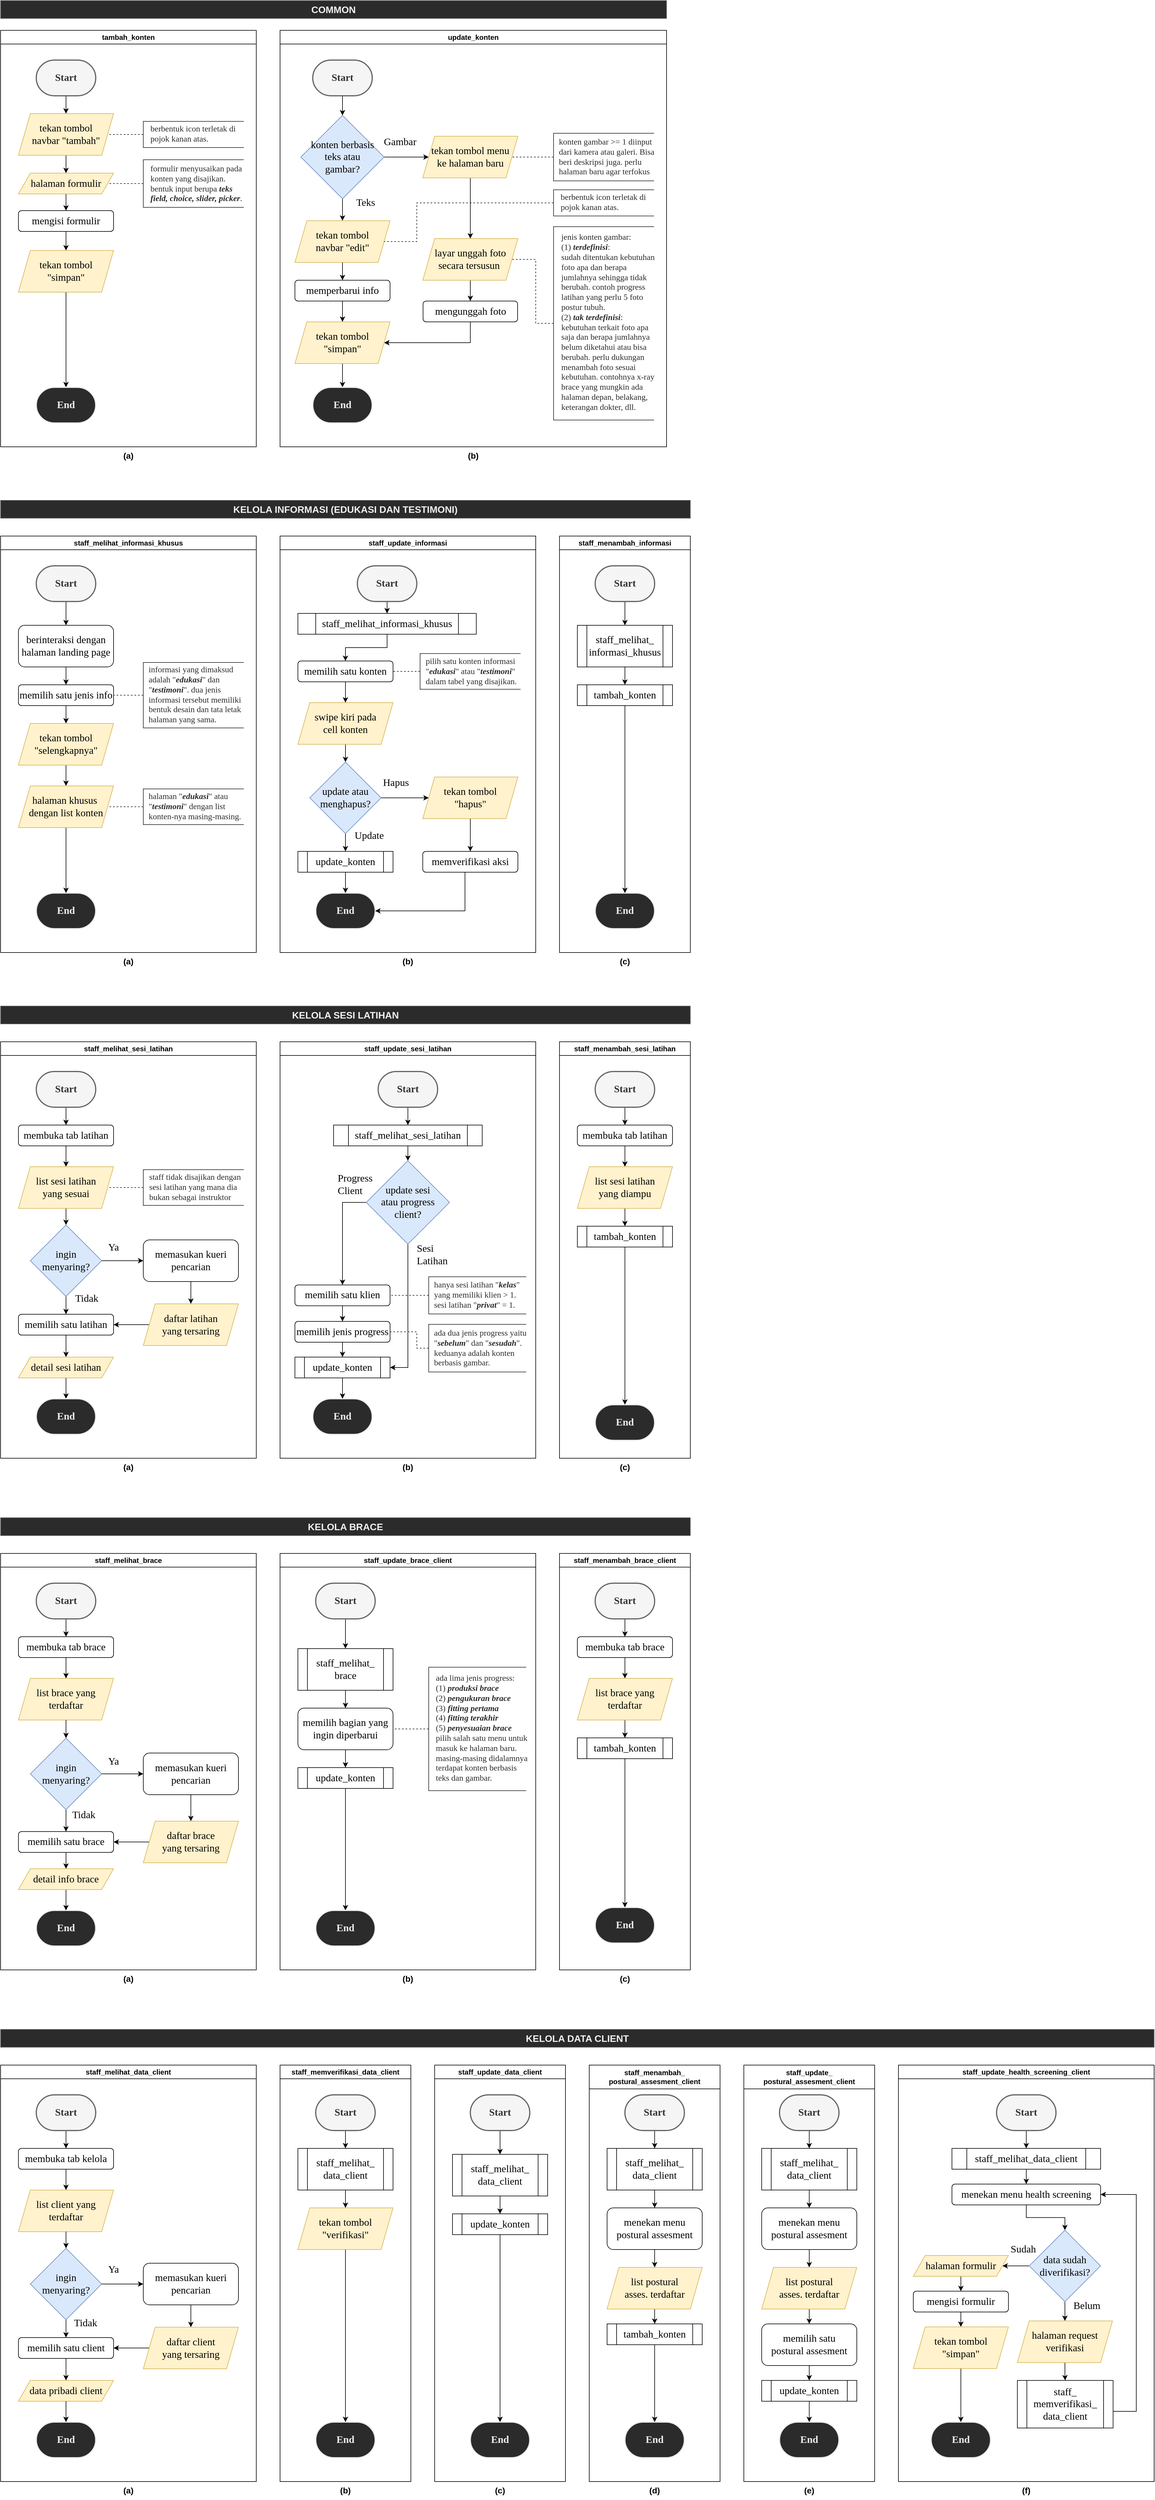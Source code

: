 <mxfile version="21.2.1" type="device" pages="2">
  <diagram name="Online" id="sBsuPegGHYIZjVdBM-qS">
    <mxGraphModel dx="1070" dy="2242" grid="1" gridSize="10" guides="1" tooltips="1" connect="1" arrows="1" fold="1" page="1" pageScale="1" pageWidth="850" pageHeight="1100" math="0" shadow="0">
      <root>
        <mxCell id="0" />
        <mxCell id="1" parent="0" />
        <mxCell id="RP2-ytY9aKs0thr1VCkY-13" value="staff_menambah_sesi_latihan" style="swimlane;whiteSpace=wrap;html=1;" parent="1" vertex="1">
          <mxGeometry x="1000" y="720" width="220" height="700" as="geometry" />
        </mxCell>
        <mxCell id="9buw_adLgIvEL4sCdWPq-113" value="" style="edgeStyle=orthogonalEdgeStyle;rounded=0;orthogonalLoop=1;jettySize=auto;html=1;" parent="RP2-ytY9aKs0thr1VCkY-13" source="2JLYv0ko2Nw_KkgRJ1jw-1" target="9buw_adLgIvEL4sCdWPq-112" edge="1">
          <mxGeometry relative="1" as="geometry" />
        </mxCell>
        <mxCell id="2JLYv0ko2Nw_KkgRJ1jw-1" value="  membuka tab latihan" style="rounded=1;whiteSpace=wrap;html=1;fontSize=17;glass=0;strokeWidth=1;shadow=0;fontFamily=Times New Roman;" parent="RP2-ytY9aKs0thr1VCkY-13" vertex="1">
          <mxGeometry x="30" y="140" width="160" height="35" as="geometry" />
        </mxCell>
        <mxCell id="2JLYv0ko2Nw_KkgRJ1jw-2" value="End" style="strokeWidth=2;html=1;shape=mxgraph.flowchart.terminator;whiteSpace=wrap;fontStyle=1;fontSize=17;fillColor=#2B2B2B;strokeColor=#EDEDED;fontColor=#EDEDED;fontFamily=Times New Roman;" parent="RP2-ytY9aKs0thr1VCkY-13" vertex="1">
          <mxGeometry x="60" y="610" width="100" height="60" as="geometry" />
        </mxCell>
        <mxCell id="2JLYv0ko2Nw_KkgRJ1jw-64" style="edgeStyle=orthogonalEdgeStyle;rounded=0;orthogonalLoop=1;jettySize=auto;html=1;entryX=0.5;entryY=0;entryDx=0;entryDy=0;" parent="RP2-ytY9aKs0thr1VCkY-13" source="2JLYv0ko2Nw_KkgRJ1jw-3" target="2JLYv0ko2Nw_KkgRJ1jw-1" edge="1">
          <mxGeometry relative="1" as="geometry" />
        </mxCell>
        <mxCell id="2JLYv0ko2Nw_KkgRJ1jw-3" value="Start" style="strokeWidth=2;html=1;shape=mxgraph.flowchart.terminator;whiteSpace=wrap;fontStyle=1;fontSize=17;fillColor=#f5f5f5;strokeColor=#666666;fontColor=#333333;fontFamily=Times New Roman;" parent="RP2-ytY9aKs0thr1VCkY-13" vertex="1">
          <mxGeometry x="60" y="50" width="100" height="60" as="geometry" />
        </mxCell>
        <mxCell id="2JLYv0ko2Nw_KkgRJ1jw-281" style="edgeStyle=orthogonalEdgeStyle;rounded=0;orthogonalLoop=1;jettySize=auto;html=1;entryX=0.5;entryY=0;entryDx=0;entryDy=0;entryPerimeter=0;" parent="RP2-ytY9aKs0thr1VCkY-13" source="2JLYv0ko2Nw_KkgRJ1jw-279" target="2JLYv0ko2Nw_KkgRJ1jw-2" edge="1">
          <mxGeometry relative="1" as="geometry" />
        </mxCell>
        <mxCell id="2JLYv0ko2Nw_KkgRJ1jw-279" value="tambah_konten" style="shape=process;whiteSpace=wrap;html=1;backgroundOutline=1;fontSize=17;fontStyle=0;fontFamily=Times New Roman;" parent="RP2-ytY9aKs0thr1VCkY-13" vertex="1">
          <mxGeometry x="30" y="310" width="160" height="35" as="geometry" />
        </mxCell>
        <mxCell id="9buw_adLgIvEL4sCdWPq-114" value="" style="edgeStyle=orthogonalEdgeStyle;rounded=0;orthogonalLoop=1;jettySize=auto;html=1;" parent="RP2-ytY9aKs0thr1VCkY-13" source="9buw_adLgIvEL4sCdWPq-112" target="2JLYv0ko2Nw_KkgRJ1jw-279" edge="1">
          <mxGeometry relative="1" as="geometry" />
        </mxCell>
        <mxCell id="9buw_adLgIvEL4sCdWPq-112" value="list sesi latihan &lt;br&gt;yang diampu" style="shape=parallelogram;perimeter=parallelogramPerimeter;whiteSpace=wrap;html=1;fixedSize=1;strokeWidth=1;fillColor=#fff2cc;strokeColor=#d6b656;fontSize=17;fontFamily=Times New Roman;" parent="RP2-ytY9aKs0thr1VCkY-13" vertex="1">
          <mxGeometry x="30" y="210" width="160" height="70" as="geometry" />
        </mxCell>
        <mxCell id="rZtrwyvusxg6vaGA_Vnv-19" value="staff_update_brace_client" style="swimlane;whiteSpace=wrap;html=1;" parent="1" vertex="1">
          <mxGeometry x="530" y="1580" width="430" height="700" as="geometry" />
        </mxCell>
        <mxCell id="2JLYv0ko2Nw_KkgRJ1jw-342" style="edgeStyle=orthogonalEdgeStyle;rounded=0;orthogonalLoop=1;jettySize=auto;html=1;" parent="rZtrwyvusxg6vaGA_Vnv-19" source="2JLYv0ko2Nw_KkgRJ1jw-204" target="2JLYv0ko2Nw_KkgRJ1jw-341" edge="1">
          <mxGeometry relative="1" as="geometry" />
        </mxCell>
        <mxCell id="2JLYv0ko2Nw_KkgRJ1jw-204" value="Start" style="strokeWidth=2;html=1;shape=mxgraph.flowchart.terminator;whiteSpace=wrap;fontStyle=1;fontSize=17;fillColor=#f5f5f5;strokeColor=#666666;fontColor=#333333;fontFamily=Times New Roman;" parent="rZtrwyvusxg6vaGA_Vnv-19" vertex="1">
          <mxGeometry x="60" y="50" width="100" height="60" as="geometry" />
        </mxCell>
        <mxCell id="2JLYv0ko2Nw_KkgRJ1jw-244" style="edgeStyle=orthogonalEdgeStyle;rounded=0;orthogonalLoop=1;jettySize=auto;html=1;" parent="rZtrwyvusxg6vaGA_Vnv-19" source="2JLYv0ko2Nw_KkgRJ1jw-212" target="2JLYv0ko2Nw_KkgRJ1jw-232" edge="1">
          <mxGeometry relative="1" as="geometry" />
        </mxCell>
        <mxCell id="2JLYv0ko2Nw_KkgRJ1jw-212" value="  memilih bagian yang ingin diperbarui" style="rounded=1;whiteSpace=wrap;html=1;fontSize=17;glass=0;strokeWidth=1;shadow=0;fontFamily=Times New Roman;" parent="rZtrwyvusxg6vaGA_Vnv-19" vertex="1">
          <mxGeometry x="30" y="260" width="160" height="70" as="geometry" />
        </mxCell>
        <mxCell id="2JLYv0ko2Nw_KkgRJ1jw-245" style="edgeStyle=orthogonalEdgeStyle;rounded=0;orthogonalLoop=1;jettySize=auto;html=1;" parent="rZtrwyvusxg6vaGA_Vnv-19" source="2JLYv0ko2Nw_KkgRJ1jw-232" target="2JLYv0ko2Nw_KkgRJ1jw-233" edge="1">
          <mxGeometry relative="1" as="geometry" />
        </mxCell>
        <mxCell id="2JLYv0ko2Nw_KkgRJ1jw-232" value="update_konten" style="shape=process;whiteSpace=wrap;html=1;backgroundOutline=1;fontSize=17;fontStyle=0;fontFamily=Times New Roman;" parent="rZtrwyvusxg6vaGA_Vnv-19" vertex="1">
          <mxGeometry x="30" y="360" width="160" height="35" as="geometry" />
        </mxCell>
        <mxCell id="2JLYv0ko2Nw_KkgRJ1jw-233" value="End" style="strokeWidth=2;html=1;shape=mxgraph.flowchart.terminator;whiteSpace=wrap;fontStyle=1;fontSize=17;fillColor=#2B2B2B;strokeColor=#EDEDED;fontColor=#EDEDED;fontFamily=Times New Roman;" parent="rZtrwyvusxg6vaGA_Vnv-19" vertex="1">
          <mxGeometry x="60" y="600" width="100" height="60" as="geometry" />
        </mxCell>
        <mxCell id="2JLYv0ko2Nw_KkgRJ1jw-343" style="edgeStyle=orthogonalEdgeStyle;rounded=0;orthogonalLoop=1;jettySize=auto;html=1;" parent="rZtrwyvusxg6vaGA_Vnv-19" source="2JLYv0ko2Nw_KkgRJ1jw-341" target="2JLYv0ko2Nw_KkgRJ1jw-212" edge="1">
          <mxGeometry relative="1" as="geometry" />
        </mxCell>
        <mxCell id="2JLYv0ko2Nw_KkgRJ1jw-341" value="staff_melihat_&lt;br&gt;brace" style="shape=process;whiteSpace=wrap;html=1;backgroundOutline=1;fontSize=17;fontStyle=0;fontFamily=Times New Roman;" parent="rZtrwyvusxg6vaGA_Vnv-19" vertex="1">
          <mxGeometry x="30" y="160" width="160" height="70" as="geometry" />
        </mxCell>
        <mxCell id="9buw_adLgIvEL4sCdWPq-197" style="edgeStyle=orthogonalEdgeStyle;rounded=0;orthogonalLoop=1;jettySize=auto;html=1;entryX=1;entryY=0.5;entryDx=0;entryDy=0;dashed=1;strokeColor=#2B2B2B;endArrow=none;endFill=0;" parent="rZtrwyvusxg6vaGA_Vnv-19" source="9buw_adLgIvEL4sCdWPq-195" target="2JLYv0ko2Nw_KkgRJ1jw-212" edge="1">
          <mxGeometry relative="1" as="geometry" />
        </mxCell>
        <mxCell id="9buw_adLgIvEL4sCdWPq-195" value="" style="strokeWidth=1;html=1;shape=mxgraph.flowchart.annotation_1;align=left;pointerEvents=1;fontColor=#2B2B2B;strokeColor=#2B2B2B;" parent="rZtrwyvusxg6vaGA_Vnv-19" vertex="1">
          <mxGeometry x="250" y="191.25" width="164" height="207.5" as="geometry" />
        </mxCell>
        <mxCell id="9buw_adLgIvEL4sCdWPq-196" value="ada lima jenis progress: (1)&amp;nbsp;&lt;b&gt;&lt;i&gt;produksi brace&lt;br&gt;&lt;/i&gt;&lt;/b&gt;(2)&amp;nbsp;&lt;b&gt;&lt;i&gt;pengukuran brace&lt;br&gt;&lt;/i&gt;&lt;/b&gt;(3)&amp;nbsp;&lt;b&gt;&lt;i&gt;fitting pertama&lt;br&gt;&lt;/i&gt;&lt;/b&gt;(4)&amp;nbsp;&lt;b&gt;&lt;i&gt;fitting terakhir&lt;br&gt;&lt;/i&gt;&lt;/b&gt;(5)&amp;nbsp;&lt;b&gt;&lt;i&gt;penyesuaian brace&lt;br&gt;&lt;/i&gt;&lt;/b&gt;pilih salah satu menu untuk masuk ke halaman baru. masing-masing didalamnya terdapat konten berbasis teks dan gambar." style="text;html=1;strokeColor=none;fillColor=none;align=left;verticalAlign=middle;whiteSpace=wrap;rounded=0;fontSize=14;fontFamily=Times New Roman;fontColor=#2B2B2B;" parent="rZtrwyvusxg6vaGA_Vnv-19" vertex="1">
          <mxGeometry x="260" y="199.25" width="162" height="189" as="geometry" />
        </mxCell>
        <mxCell id="rZtrwyvusxg6vaGA_Vnv-20" value="staff_menambah_brace_client" style="swimlane;whiteSpace=wrap;html=1;" parent="1" vertex="1">
          <mxGeometry x="1000" y="1580" width="220" height="700" as="geometry" />
        </mxCell>
        <mxCell id="2JLYv0ko2Nw_KkgRJ1jw-193" value="End" style="strokeWidth=2;html=1;shape=mxgraph.flowchart.terminator;whiteSpace=wrap;fontStyle=1;fontSize=17;fillColor=#2B2B2B;strokeColor=#EDEDED;fontColor=#EDEDED;fontFamily=Times New Roman;" parent="rZtrwyvusxg6vaGA_Vnv-20" vertex="1">
          <mxGeometry x="60" y="595" width="100" height="60" as="geometry" />
        </mxCell>
        <mxCell id="2JLYv0ko2Nw_KkgRJ1jw-198" style="edgeStyle=orthogonalEdgeStyle;rounded=0;orthogonalLoop=1;jettySize=auto;html=1;" parent="rZtrwyvusxg6vaGA_Vnv-20" source="2JLYv0ko2Nw_KkgRJ1jw-194" target="2JLYv0ko2Nw_KkgRJ1jw-195" edge="1">
          <mxGeometry relative="1" as="geometry" />
        </mxCell>
        <mxCell id="2JLYv0ko2Nw_KkgRJ1jw-194" value="Start" style="strokeWidth=2;html=1;shape=mxgraph.flowchart.terminator;whiteSpace=wrap;fontStyle=1;fontSize=17;fillColor=#f5f5f5;strokeColor=#666666;fontColor=#333333;fontFamily=Times New Roman;" parent="rZtrwyvusxg6vaGA_Vnv-20" vertex="1">
          <mxGeometry x="60" y="50" width="100" height="60" as="geometry" />
        </mxCell>
        <mxCell id="9buw_adLgIvEL4sCdWPq-110" style="edgeStyle=orthogonalEdgeStyle;rounded=0;orthogonalLoop=1;jettySize=auto;html=1;" parent="rZtrwyvusxg6vaGA_Vnv-20" source="2JLYv0ko2Nw_KkgRJ1jw-195" target="9buw_adLgIvEL4sCdWPq-109" edge="1">
          <mxGeometry relative="1" as="geometry" />
        </mxCell>
        <mxCell id="2JLYv0ko2Nw_KkgRJ1jw-195" value="  membuka tab brace" style="rounded=1;whiteSpace=wrap;html=1;fontSize=17;glass=0;strokeWidth=1;shadow=0;fontFamily=Times New Roman;" parent="rZtrwyvusxg6vaGA_Vnv-20" vertex="1">
          <mxGeometry x="30" y="140" width="160" height="35" as="geometry" />
        </mxCell>
        <mxCell id="2JLYv0ko2Nw_KkgRJ1jw-306" style="edgeStyle=orthogonalEdgeStyle;rounded=0;orthogonalLoop=1;jettySize=auto;html=1;" parent="rZtrwyvusxg6vaGA_Vnv-20" source="2JLYv0ko2Nw_KkgRJ1jw-303" target="2JLYv0ko2Nw_KkgRJ1jw-193" edge="1">
          <mxGeometry relative="1" as="geometry" />
        </mxCell>
        <mxCell id="2JLYv0ko2Nw_KkgRJ1jw-303" value="tambah_konten" style="shape=process;whiteSpace=wrap;html=1;backgroundOutline=1;fontSize=17;fontStyle=0;fontFamily=Times New Roman;" parent="rZtrwyvusxg6vaGA_Vnv-20" vertex="1">
          <mxGeometry x="30" y="310" width="160" height="35" as="geometry" />
        </mxCell>
        <mxCell id="9buw_adLgIvEL4sCdWPq-111" value="" style="edgeStyle=orthogonalEdgeStyle;rounded=0;orthogonalLoop=1;jettySize=auto;html=1;" parent="rZtrwyvusxg6vaGA_Vnv-20" source="9buw_adLgIvEL4sCdWPq-109" target="2JLYv0ko2Nw_KkgRJ1jw-303" edge="1">
          <mxGeometry relative="1" as="geometry" />
        </mxCell>
        <mxCell id="9buw_adLgIvEL4sCdWPq-109" value="list brace yang&lt;br&gt;terdaftar" style="shape=parallelogram;perimeter=parallelogramPerimeter;whiteSpace=wrap;html=1;fixedSize=1;strokeWidth=1;fillColor=#fff2cc;strokeColor=#d6b656;fontSize=17;fontFamily=Times New Roman;" parent="rZtrwyvusxg6vaGA_Vnv-20" vertex="1">
          <mxGeometry x="30" y="210" width="160" height="70" as="geometry" />
        </mxCell>
        <mxCell id="rZtrwyvusxg6vaGA_Vnv-21" value="staff_melihat_sesi_latihan" style="swimlane;whiteSpace=wrap;html=1;" parent="1" vertex="1">
          <mxGeometry x="60" y="720" width="430" height="700" as="geometry" />
        </mxCell>
        <mxCell id="2JLYv0ko2Nw_KkgRJ1jw-70" style="edgeStyle=orthogonalEdgeStyle;rounded=0;orthogonalLoop=1;jettySize=auto;html=1;" parent="rZtrwyvusxg6vaGA_Vnv-21" source="2JLYv0ko2Nw_KkgRJ1jw-8" target="2JLYv0ko2Nw_KkgRJ1jw-10" edge="1">
          <mxGeometry relative="1" as="geometry" />
        </mxCell>
        <mxCell id="2JLYv0ko2Nw_KkgRJ1jw-8" value="  membuka tab latihan" style="rounded=1;whiteSpace=wrap;html=1;fontSize=17;glass=0;strokeWidth=1;shadow=0;fontFamily=Times New Roman;" parent="rZtrwyvusxg6vaGA_Vnv-21" vertex="1">
          <mxGeometry x="30" y="140" width="160" height="35" as="geometry" />
        </mxCell>
        <mxCell id="2JLYv0ko2Nw_KkgRJ1jw-69" style="edgeStyle=orthogonalEdgeStyle;rounded=0;orthogonalLoop=1;jettySize=auto;html=1;" parent="rZtrwyvusxg6vaGA_Vnv-21" source="2JLYv0ko2Nw_KkgRJ1jw-9" target="2JLYv0ko2Nw_KkgRJ1jw-8" edge="1">
          <mxGeometry relative="1" as="geometry" />
        </mxCell>
        <mxCell id="2JLYv0ko2Nw_KkgRJ1jw-9" value="Start" style="strokeWidth=2;html=1;shape=mxgraph.flowchart.terminator;whiteSpace=wrap;fontStyle=1;fontSize=17;fillColor=#f5f5f5;strokeColor=#666666;fontColor=#333333;fontFamily=Times New Roman;" parent="rZtrwyvusxg6vaGA_Vnv-21" vertex="1">
          <mxGeometry x="60" y="50" width="100" height="60" as="geometry" />
        </mxCell>
        <mxCell id="2JLYv0ko2Nw_KkgRJ1jw-71" style="edgeStyle=orthogonalEdgeStyle;rounded=0;orthogonalLoop=1;jettySize=auto;html=1;" parent="rZtrwyvusxg6vaGA_Vnv-21" source="2JLYv0ko2Nw_KkgRJ1jw-10" target="2JLYv0ko2Nw_KkgRJ1jw-13" edge="1">
          <mxGeometry relative="1" as="geometry" />
        </mxCell>
        <mxCell id="2JLYv0ko2Nw_KkgRJ1jw-10" value="list sesi latihan &lt;br&gt;yang sesuai" style="shape=parallelogram;perimeter=parallelogramPerimeter;whiteSpace=wrap;html=1;fixedSize=1;strokeWidth=1;fillColor=#fff2cc;strokeColor=#d6b656;fontSize=17;fontFamily=Times New Roman;" parent="rZtrwyvusxg6vaGA_Vnv-21" vertex="1">
          <mxGeometry x="30" y="210" width="160" height="70" as="geometry" />
        </mxCell>
        <mxCell id="2JLYv0ko2Nw_KkgRJ1jw-73" style="edgeStyle=orthogonalEdgeStyle;rounded=0;orthogonalLoop=1;jettySize=auto;html=1;" parent="rZtrwyvusxg6vaGA_Vnv-21" source="2JLYv0ko2Nw_KkgRJ1jw-12" target="2JLYv0ko2Nw_KkgRJ1jw-16" edge="1">
          <mxGeometry relative="1" as="geometry" />
        </mxCell>
        <mxCell id="2JLYv0ko2Nw_KkgRJ1jw-12" value="  memilih satu latihan" style="rounded=1;whiteSpace=wrap;html=1;fontSize=17;glass=0;strokeWidth=1;shadow=0;fontFamily=Times New Roman;" parent="rZtrwyvusxg6vaGA_Vnv-21" vertex="1">
          <mxGeometry x="30" y="458" width="160" height="35" as="geometry" />
        </mxCell>
        <mxCell id="2JLYv0ko2Nw_KkgRJ1jw-72" style="edgeStyle=orthogonalEdgeStyle;rounded=0;orthogonalLoop=1;jettySize=auto;html=1;" parent="rZtrwyvusxg6vaGA_Vnv-21" source="2JLYv0ko2Nw_KkgRJ1jw-13" target="2JLYv0ko2Nw_KkgRJ1jw-12" edge="1">
          <mxGeometry relative="1" as="geometry" />
        </mxCell>
        <mxCell id="2JLYv0ko2Nw_KkgRJ1jw-75" style="edgeStyle=orthogonalEdgeStyle;rounded=0;orthogonalLoop=1;jettySize=auto;html=1;entryX=0;entryY=0.5;entryDx=0;entryDy=0;" parent="rZtrwyvusxg6vaGA_Vnv-21" source="2JLYv0ko2Nw_KkgRJ1jw-13" target="2JLYv0ko2Nw_KkgRJ1jw-15" edge="1">
          <mxGeometry relative="1" as="geometry" />
        </mxCell>
        <mxCell id="2JLYv0ko2Nw_KkgRJ1jw-13" value="ingin&lt;br&gt;menyaring?" style="rhombus;whiteSpace=wrap;html=1;fillColor=#dae8fc;strokeColor=#6c8ebf;aspect=fixed;fontSize=17;fontFamily=Times New Roman;" parent="rZtrwyvusxg6vaGA_Vnv-21" vertex="1">
          <mxGeometry x="50" y="308" width="120" height="120" as="geometry" />
        </mxCell>
        <mxCell id="2JLYv0ko2Nw_KkgRJ1jw-77" style="edgeStyle=orthogonalEdgeStyle;rounded=0;orthogonalLoop=1;jettySize=auto;html=1;" parent="rZtrwyvusxg6vaGA_Vnv-21" source="2JLYv0ko2Nw_KkgRJ1jw-14" target="2JLYv0ko2Nw_KkgRJ1jw-12" edge="1">
          <mxGeometry relative="1" as="geometry" />
        </mxCell>
        <mxCell id="2JLYv0ko2Nw_KkgRJ1jw-14" value="daftar latihan &lt;br&gt;yang tersaring" style="shape=parallelogram;perimeter=parallelogramPerimeter;whiteSpace=wrap;html=1;fixedSize=1;strokeWidth=1;fillColor=#fff2cc;strokeColor=#d6b656;fontSize=17;fontFamily=Times New Roman;" parent="rZtrwyvusxg6vaGA_Vnv-21" vertex="1">
          <mxGeometry x="240" y="440.5" width="160" height="70" as="geometry" />
        </mxCell>
        <mxCell id="2JLYv0ko2Nw_KkgRJ1jw-76" style="edgeStyle=orthogonalEdgeStyle;rounded=0;orthogonalLoop=1;jettySize=auto;html=1;" parent="rZtrwyvusxg6vaGA_Vnv-21" source="2JLYv0ko2Nw_KkgRJ1jw-15" target="2JLYv0ko2Nw_KkgRJ1jw-14" edge="1">
          <mxGeometry relative="1" as="geometry" />
        </mxCell>
        <mxCell id="2JLYv0ko2Nw_KkgRJ1jw-15" value="  memasukan kueri pencarian" style="rounded=1;whiteSpace=wrap;html=1;fontSize=17;glass=0;strokeWidth=1;shadow=0;fontFamily=Times New Roman;" parent="rZtrwyvusxg6vaGA_Vnv-21" vertex="1">
          <mxGeometry x="240" y="333" width="160" height="70" as="geometry" />
        </mxCell>
        <mxCell id="2JLYv0ko2Nw_KkgRJ1jw-74" style="edgeStyle=orthogonalEdgeStyle;rounded=0;orthogonalLoop=1;jettySize=auto;html=1;" parent="rZtrwyvusxg6vaGA_Vnv-21" source="2JLYv0ko2Nw_KkgRJ1jw-16" target="2JLYv0ko2Nw_KkgRJ1jw-29" edge="1">
          <mxGeometry relative="1" as="geometry" />
        </mxCell>
        <mxCell id="2JLYv0ko2Nw_KkgRJ1jw-16" value="detail sesi latihan" style="shape=parallelogram;perimeter=parallelogramPerimeter;whiteSpace=wrap;html=1;fixedSize=1;strokeWidth=1;fillColor=#fff2cc;strokeColor=#d6b656;fontSize=17;fontFamily=Times New Roman;" parent="rZtrwyvusxg6vaGA_Vnv-21" vertex="1">
          <mxGeometry x="30" y="530" width="160" height="35" as="geometry" />
        </mxCell>
        <mxCell id="2JLYv0ko2Nw_KkgRJ1jw-29" value="End" style="strokeWidth=2;html=1;shape=mxgraph.flowchart.terminator;whiteSpace=wrap;fontStyle=1;fontSize=17;fillColor=#2B2B2B;strokeColor=#EDEDED;fontColor=#EDEDED;fontFamily=Times New Roman;" parent="rZtrwyvusxg6vaGA_Vnv-21" vertex="1">
          <mxGeometry x="60" y="600" width="100" height="60" as="geometry" />
        </mxCell>
        <mxCell id="9buw_adLgIvEL4sCdWPq-121" value="&lt;font color=&quot;#000000&quot;&gt;Ya&lt;/font&gt;" style="text;html=1;strokeColor=none;fillColor=none;align=center;verticalAlign=middle;whiteSpace=wrap;rounded=0;fontColor=#FFFFFF;fontSize=17;fontFamily=Times New Roman;" parent="rZtrwyvusxg6vaGA_Vnv-21" vertex="1">
          <mxGeometry x="180" y="336" width="20" height="20" as="geometry" />
        </mxCell>
        <mxCell id="9buw_adLgIvEL4sCdWPq-122" value="&lt;font color=&quot;#000000&quot; style=&quot;font-size: 17px;&quot;&gt;Tidak&lt;/font&gt;" style="text;html=1;strokeColor=none;fillColor=none;align=center;verticalAlign=middle;whiteSpace=wrap;rounded=0;fontColor=#FFFFFF;fontSize=17;fontFamily=Times New Roman;" parent="rZtrwyvusxg6vaGA_Vnv-21" vertex="1">
          <mxGeometry x="120" y="421.5" width="50" height="20" as="geometry" />
        </mxCell>
        <mxCell id="9buw_adLgIvEL4sCdWPq-170" style="edgeStyle=orthogonalEdgeStyle;rounded=0;orthogonalLoop=1;jettySize=auto;html=1;dashed=1;endArrow=none;endFill=0;strokeColor=#2B2B2B;" parent="rZtrwyvusxg6vaGA_Vnv-21" source="9buw_adLgIvEL4sCdWPq-168" target="2JLYv0ko2Nw_KkgRJ1jw-10" edge="1">
          <mxGeometry relative="1" as="geometry" />
        </mxCell>
        <mxCell id="9buw_adLgIvEL4sCdWPq-168" value="" style="strokeWidth=1;html=1;shape=mxgraph.flowchart.annotation_1;align=left;pointerEvents=1;fontColor=#2B2B2B;strokeColor=#2B2B2B;" parent="rZtrwyvusxg6vaGA_Vnv-21" vertex="1">
          <mxGeometry x="240" y="215" width="169" height="60" as="geometry" />
        </mxCell>
        <mxCell id="9buw_adLgIvEL4sCdWPq-169" value="staff tidak disajikan dengan sesi latihan yang mana dia bukan sebagai instruktor" style="text;html=1;strokeColor=none;fillColor=none;align=left;verticalAlign=middle;whiteSpace=wrap;rounded=0;fontSize=14;fontFamily=Times New Roman;fontColor=#2B2B2B;" parent="rZtrwyvusxg6vaGA_Vnv-21" vertex="1">
          <mxGeometry x="247.5" y="221" width="162" height="48" as="geometry" />
        </mxCell>
        <mxCell id="rZtrwyvusxg6vaGA_Vnv-35" value="staff_memverifikasi_data_client" style="swimlane;whiteSpace=wrap;html=1;" parent="1" vertex="1">
          <mxGeometry x="530" y="2440" width="220" height="700" as="geometry" />
        </mxCell>
        <mxCell id="2JLYv0ko2Nw_KkgRJ1jw-92" value="End" style="strokeWidth=2;html=1;shape=mxgraph.flowchart.terminator;whiteSpace=wrap;fontStyle=1;fontSize=17;fillColor=#2B2B2B;strokeColor=#EDEDED;fontColor=#EDEDED;fontFamily=Times New Roman;" parent="rZtrwyvusxg6vaGA_Vnv-35" vertex="1">
          <mxGeometry x="60" y="600" width="100" height="60" as="geometry" />
        </mxCell>
        <mxCell id="2JLYv0ko2Nw_KkgRJ1jw-118" value="" style="edgeStyle=orthogonalEdgeStyle;rounded=0;orthogonalLoop=1;jettySize=auto;html=1;" parent="rZtrwyvusxg6vaGA_Vnv-35" source="2JLYv0ko2Nw_KkgRJ1jw-93" target="2JLYv0ko2Nw_KkgRJ1jw-116" edge="1">
          <mxGeometry relative="1" as="geometry" />
        </mxCell>
        <mxCell id="2JLYv0ko2Nw_KkgRJ1jw-93" value="Start" style="strokeWidth=2;html=1;shape=mxgraph.flowchart.terminator;whiteSpace=wrap;fontStyle=1;fontSize=17;fillColor=#f5f5f5;strokeColor=#666666;fontColor=#333333;fontFamily=Times New Roman;" parent="rZtrwyvusxg6vaGA_Vnv-35" vertex="1">
          <mxGeometry x="60" y="50" width="100" height="60" as="geometry" />
        </mxCell>
        <mxCell id="2JLYv0ko2Nw_KkgRJ1jw-121" style="edgeStyle=orthogonalEdgeStyle;rounded=0;orthogonalLoop=1;jettySize=auto;html=1;entryX=0.5;entryY=0;entryDx=0;entryDy=0;" parent="rZtrwyvusxg6vaGA_Vnv-35" source="2JLYv0ko2Nw_KkgRJ1jw-116" target="2JLYv0ko2Nw_KkgRJ1jw-120" edge="1">
          <mxGeometry relative="1" as="geometry" />
        </mxCell>
        <mxCell id="2JLYv0ko2Nw_KkgRJ1jw-116" value="staff_melihat_&lt;br&gt;data_client" style="shape=process;whiteSpace=wrap;html=1;backgroundOutline=1;fontSize=17;fontStyle=0;fontFamily=Times New Roman;" parent="rZtrwyvusxg6vaGA_Vnv-35" vertex="1">
          <mxGeometry x="30" y="140" width="160" height="70" as="geometry" />
        </mxCell>
        <mxCell id="2JLYv0ko2Nw_KkgRJ1jw-122" style="edgeStyle=orthogonalEdgeStyle;rounded=0;orthogonalLoop=1;jettySize=auto;html=1;" parent="rZtrwyvusxg6vaGA_Vnv-35" source="2JLYv0ko2Nw_KkgRJ1jw-120" target="2JLYv0ko2Nw_KkgRJ1jw-92" edge="1">
          <mxGeometry relative="1" as="geometry" />
        </mxCell>
        <mxCell id="2JLYv0ko2Nw_KkgRJ1jw-120" value="tekan tombol &quot;verifikasi&quot;" style="shape=parallelogram;perimeter=parallelogramPerimeter;whiteSpace=wrap;html=1;fixedSize=1;strokeWidth=1;fillColor=#fff2cc;strokeColor=#d6b656;fontSize=17;fontFamily=Times New Roman;" parent="rZtrwyvusxg6vaGA_Vnv-35" vertex="1">
          <mxGeometry x="30" y="240" width="160" height="70" as="geometry" />
        </mxCell>
        <mxCell id="rZtrwyvusxg6vaGA_Vnv-36" value="staff_update_data_client" style="swimlane;whiteSpace=wrap;html=1;" parent="1" vertex="1">
          <mxGeometry x="790" y="2440" width="220" height="700" as="geometry" />
        </mxCell>
        <mxCell id="2JLYv0ko2Nw_KkgRJ1jw-96" value="End" style="strokeWidth=2;html=1;shape=mxgraph.flowchart.terminator;whiteSpace=wrap;fontStyle=1;fontSize=17;fillColor=#2B2B2B;strokeColor=#EDEDED;fontColor=#EDEDED;fontFamily=Times New Roman;" parent="rZtrwyvusxg6vaGA_Vnv-36" vertex="1">
          <mxGeometry x="60" y="600" width="100" height="60" as="geometry" />
        </mxCell>
        <mxCell id="2JLYv0ko2Nw_KkgRJ1jw-119" value="" style="edgeStyle=orthogonalEdgeStyle;rounded=0;orthogonalLoop=1;jettySize=auto;html=1;" parent="rZtrwyvusxg6vaGA_Vnv-36" source="2JLYv0ko2Nw_KkgRJ1jw-97" target="2JLYv0ko2Nw_KkgRJ1jw-117" edge="1">
          <mxGeometry relative="1" as="geometry" />
        </mxCell>
        <mxCell id="2JLYv0ko2Nw_KkgRJ1jw-97" value="Start" style="strokeWidth=2;html=1;shape=mxgraph.flowchart.terminator;whiteSpace=wrap;fontStyle=1;fontSize=17;fillColor=#f5f5f5;strokeColor=#666666;fontColor=#333333;fontFamily=Times New Roman;" parent="rZtrwyvusxg6vaGA_Vnv-36" vertex="1">
          <mxGeometry x="60" y="50" width="100" height="60" as="geometry" />
        </mxCell>
        <mxCell id="2JLYv0ko2Nw_KkgRJ1jw-285" style="edgeStyle=orthogonalEdgeStyle;rounded=0;orthogonalLoop=1;jettySize=auto;html=1;" parent="rZtrwyvusxg6vaGA_Vnv-36" source="2JLYv0ko2Nw_KkgRJ1jw-117" target="2JLYv0ko2Nw_KkgRJ1jw-283" edge="1">
          <mxGeometry relative="1" as="geometry" />
        </mxCell>
        <mxCell id="2JLYv0ko2Nw_KkgRJ1jw-117" value="staff_melihat_&lt;br&gt;data_client" style="shape=process;whiteSpace=wrap;html=1;backgroundOutline=1;fontSize=17;fontStyle=0;fontFamily=Times New Roman;" parent="rZtrwyvusxg6vaGA_Vnv-36" vertex="1">
          <mxGeometry x="30" y="150" width="160" height="70" as="geometry" />
        </mxCell>
        <mxCell id="2JLYv0ko2Nw_KkgRJ1jw-286" style="edgeStyle=orthogonalEdgeStyle;rounded=0;orthogonalLoop=1;jettySize=auto;html=1;entryX=0.5;entryY=0;entryDx=0;entryDy=0;entryPerimeter=0;" parent="rZtrwyvusxg6vaGA_Vnv-36" source="2JLYv0ko2Nw_KkgRJ1jw-283" target="2JLYv0ko2Nw_KkgRJ1jw-96" edge="1">
          <mxGeometry relative="1" as="geometry" />
        </mxCell>
        <mxCell id="2JLYv0ko2Nw_KkgRJ1jw-283" value="update_konten" style="shape=process;whiteSpace=wrap;html=1;backgroundOutline=1;fontSize=17;fontStyle=0;fontFamily=Times New Roman;" parent="rZtrwyvusxg6vaGA_Vnv-36" vertex="1">
          <mxGeometry x="30" y="250" width="160" height="35" as="geometry" />
        </mxCell>
        <mxCell id="rZtrwyvusxg6vaGA_Vnv-99" value="staff_menambah_informasi" style="swimlane;whiteSpace=wrap;html=1;startSize=23;" parent="1" vertex="1">
          <mxGeometry x="1000" y="-130" width="220" height="700" as="geometry" />
        </mxCell>
        <mxCell id="2JLYv0ko2Nw_KkgRJ1jw-132" value="End" style="strokeWidth=2;html=1;shape=mxgraph.flowchart.terminator;whiteSpace=wrap;fontStyle=1;fontSize=17;fillColor=#2B2B2B;strokeColor=#EDEDED;fontColor=#EDEDED;fontFamily=Times New Roman;" parent="rZtrwyvusxg6vaGA_Vnv-99" vertex="1">
          <mxGeometry x="60" y="600" width="100" height="60" as="geometry" />
        </mxCell>
        <mxCell id="2JLYv0ko2Nw_KkgRJ1jw-158" style="edgeStyle=orthogonalEdgeStyle;rounded=0;orthogonalLoop=1;jettySize=auto;html=1;" parent="rZtrwyvusxg6vaGA_Vnv-99" source="2JLYv0ko2Nw_KkgRJ1jw-133" target="2JLYv0ko2Nw_KkgRJ1jw-152" edge="1">
          <mxGeometry relative="1" as="geometry" />
        </mxCell>
        <mxCell id="2JLYv0ko2Nw_KkgRJ1jw-133" value="Start" style="strokeWidth=2;html=1;shape=mxgraph.flowchart.terminator;whiteSpace=wrap;fontStyle=1;fontSize=17;fillColor=#f5f5f5;strokeColor=#666666;fontColor=#333333;fontFamily=Times New Roman;" parent="rZtrwyvusxg6vaGA_Vnv-99" vertex="1">
          <mxGeometry x="60" y="50" width="100" height="60" as="geometry" />
        </mxCell>
        <mxCell id="2JLYv0ko2Nw_KkgRJ1jw-288" style="edgeStyle=orthogonalEdgeStyle;rounded=0;orthogonalLoop=1;jettySize=auto;html=1;" parent="rZtrwyvusxg6vaGA_Vnv-99" source="2JLYv0ko2Nw_KkgRJ1jw-152" target="2JLYv0ko2Nw_KkgRJ1jw-287" edge="1">
          <mxGeometry relative="1" as="geometry" />
        </mxCell>
        <mxCell id="2JLYv0ko2Nw_KkgRJ1jw-152" value="staff_melihat_&lt;br&gt;informasi_khusus" style="shape=process;whiteSpace=wrap;html=1;backgroundOutline=1;fontSize=17;fontStyle=0;fontFamily=Times New Roman;" parent="rZtrwyvusxg6vaGA_Vnv-99" vertex="1">
          <mxGeometry x="30" y="150" width="160" height="70" as="geometry" />
        </mxCell>
        <mxCell id="2JLYv0ko2Nw_KkgRJ1jw-289" style="edgeStyle=orthogonalEdgeStyle;rounded=0;orthogonalLoop=1;jettySize=auto;html=1;" parent="rZtrwyvusxg6vaGA_Vnv-99" source="2JLYv0ko2Nw_KkgRJ1jw-287" target="2JLYv0ko2Nw_KkgRJ1jw-132" edge="1">
          <mxGeometry relative="1" as="geometry" />
        </mxCell>
        <mxCell id="2JLYv0ko2Nw_KkgRJ1jw-287" value="tambah_konten" style="shape=process;whiteSpace=wrap;html=1;backgroundOutline=1;fontSize=17;fontStyle=0;fontFamily=Times New Roman;" parent="rZtrwyvusxg6vaGA_Vnv-99" vertex="1">
          <mxGeometry x="30" y="250" width="160" height="35" as="geometry" />
        </mxCell>
        <mxCell id="rZtrwyvusxg6vaGA_Vnv-100" value="staff_update_informasi" style="swimlane;whiteSpace=wrap;html=1;startSize=23;" parent="1" vertex="1">
          <mxGeometry x="530" y="-130" width="430" height="700" as="geometry" />
        </mxCell>
        <mxCell id="2JLYv0ko2Nw_KkgRJ1jw-163" value="End" style="strokeWidth=2;html=1;shape=mxgraph.flowchart.terminator;whiteSpace=wrap;fontStyle=1;fontSize=17;fillColor=#2B2B2B;strokeColor=#EDEDED;fontColor=#EDEDED;fontFamily=Times New Roman;" parent="rZtrwyvusxg6vaGA_Vnv-100" vertex="1">
          <mxGeometry x="60" y="600" width="100" height="60" as="geometry" />
        </mxCell>
        <mxCell id="2JLYv0ko2Nw_KkgRJ1jw-167" style="edgeStyle=orthogonalEdgeStyle;rounded=0;orthogonalLoop=1;jettySize=auto;html=1;" parent="rZtrwyvusxg6vaGA_Vnv-100" source="2JLYv0ko2Nw_KkgRJ1jw-164" target="2JLYv0ko2Nw_KkgRJ1jw-165" edge="1">
          <mxGeometry relative="1" as="geometry" />
        </mxCell>
        <mxCell id="2JLYv0ko2Nw_KkgRJ1jw-164" value="Start" style="strokeWidth=2;html=1;shape=mxgraph.flowchart.terminator;whiteSpace=wrap;fontStyle=1;fontSize=17;fillColor=#f5f5f5;strokeColor=#666666;fontColor=#333333;fontFamily=Times New Roman;" parent="rZtrwyvusxg6vaGA_Vnv-100" vertex="1">
          <mxGeometry x="130" y="50" width="100" height="60" as="geometry" />
        </mxCell>
        <mxCell id="2JLYv0ko2Nw_KkgRJ1jw-171" style="edgeStyle=orthogonalEdgeStyle;rounded=0;orthogonalLoop=1;jettySize=auto;html=1;" parent="rZtrwyvusxg6vaGA_Vnv-100" source="2JLYv0ko2Nw_KkgRJ1jw-165" target="2JLYv0ko2Nw_KkgRJ1jw-170" edge="1">
          <mxGeometry relative="1" as="geometry" />
        </mxCell>
        <mxCell id="2JLYv0ko2Nw_KkgRJ1jw-165" value="staff_melihat_informasi_khusus" style="shape=process;whiteSpace=wrap;html=1;backgroundOutline=1;fontSize=17;fontStyle=0;fontFamily=Times New Roman;" parent="rZtrwyvusxg6vaGA_Vnv-100" vertex="1">
          <mxGeometry x="30" y="130" width="300" height="35" as="geometry" />
        </mxCell>
        <mxCell id="2JLYv0ko2Nw_KkgRJ1jw-175" style="edgeStyle=orthogonalEdgeStyle;rounded=0;orthogonalLoop=1;jettySize=auto;html=1;" parent="rZtrwyvusxg6vaGA_Vnv-100" source="2JLYv0ko2Nw_KkgRJ1jw-166" target="2JLYv0ko2Nw_KkgRJ1jw-174" edge="1">
          <mxGeometry relative="1" as="geometry" />
        </mxCell>
        <mxCell id="2JLYv0ko2Nw_KkgRJ1jw-166" value="swipe kiri pada &lt;br&gt;cell konten" style="shape=parallelogram;perimeter=parallelogramPerimeter;whiteSpace=wrap;html=1;fixedSize=1;strokeWidth=1;fillColor=#fff2cc;strokeColor=#d6b656;fontSize=17;fontFamily=Times New Roman;" parent="rZtrwyvusxg6vaGA_Vnv-100" vertex="1">
          <mxGeometry x="30" y="280" width="160" height="70" as="geometry" />
        </mxCell>
        <mxCell id="2JLYv0ko2Nw_KkgRJ1jw-172" style="edgeStyle=orthogonalEdgeStyle;rounded=0;orthogonalLoop=1;jettySize=auto;html=1;" parent="rZtrwyvusxg6vaGA_Vnv-100" source="2JLYv0ko2Nw_KkgRJ1jw-170" target="2JLYv0ko2Nw_KkgRJ1jw-166" edge="1">
          <mxGeometry relative="1" as="geometry" />
        </mxCell>
        <mxCell id="2JLYv0ko2Nw_KkgRJ1jw-170" value="memilih satu konten" style="rounded=1;whiteSpace=wrap;html=1;fontSize=17;glass=0;strokeWidth=1;shadow=0;fontFamily=Times New Roman;" parent="rZtrwyvusxg6vaGA_Vnv-100" vertex="1">
          <mxGeometry x="30" y="210" width="160" height="35" as="geometry" />
        </mxCell>
        <mxCell id="2JLYv0ko2Nw_KkgRJ1jw-297" style="edgeStyle=orthogonalEdgeStyle;rounded=0;orthogonalLoop=1;jettySize=auto;html=1;entryX=0;entryY=0.5;entryDx=0;entryDy=0;" parent="rZtrwyvusxg6vaGA_Vnv-100" source="2JLYv0ko2Nw_KkgRJ1jw-174" target="2JLYv0ko2Nw_KkgRJ1jw-296" edge="1">
          <mxGeometry relative="1" as="geometry" />
        </mxCell>
        <mxCell id="2JLYv0ko2Nw_KkgRJ1jw-299" style="edgeStyle=orthogonalEdgeStyle;rounded=0;orthogonalLoop=1;jettySize=auto;html=1;" parent="rZtrwyvusxg6vaGA_Vnv-100" source="2JLYv0ko2Nw_KkgRJ1jw-174" target="2JLYv0ko2Nw_KkgRJ1jw-291" edge="1">
          <mxGeometry relative="1" as="geometry" />
        </mxCell>
        <mxCell id="2JLYv0ko2Nw_KkgRJ1jw-174" value="update atau&lt;br&gt;menghapus?" style="rhombus;whiteSpace=wrap;html=1;fillColor=#dae8fc;strokeColor=#6c8ebf;aspect=fixed;fontSize=17;fontFamily=Times New Roman;" parent="rZtrwyvusxg6vaGA_Vnv-100" vertex="1">
          <mxGeometry x="50" y="380" width="120" height="120" as="geometry" />
        </mxCell>
        <mxCell id="2JLYv0ko2Nw_KkgRJ1jw-184" style="edgeStyle=orthogonalEdgeStyle;rounded=0;orthogonalLoop=1;jettySize=auto;html=1;" parent="rZtrwyvusxg6vaGA_Vnv-100" edge="1">
          <mxGeometry relative="1" as="geometry">
            <mxPoint x="110" y="690" as="targetPoint" />
          </mxGeometry>
        </mxCell>
        <mxCell id="2JLYv0ko2Nw_KkgRJ1jw-301" style="edgeStyle=orthogonalEdgeStyle;rounded=0;orthogonalLoop=1;jettySize=auto;html=1;entryX=0.5;entryY=0;entryDx=0;entryDy=0;entryPerimeter=0;" parent="rZtrwyvusxg6vaGA_Vnv-100" source="2JLYv0ko2Nw_KkgRJ1jw-291" target="2JLYv0ko2Nw_KkgRJ1jw-163" edge="1">
          <mxGeometry relative="1" as="geometry" />
        </mxCell>
        <mxCell id="2JLYv0ko2Nw_KkgRJ1jw-291" value="update_konten" style="shape=process;whiteSpace=wrap;html=1;backgroundOutline=1;fontSize=17;fontStyle=0;fontFamily=Times New Roman;" parent="rZtrwyvusxg6vaGA_Vnv-100" vertex="1">
          <mxGeometry x="30" y="530" width="160" height="35" as="geometry" />
        </mxCell>
        <mxCell id="9buw_adLgIvEL4sCdWPq-85" style="edgeStyle=orthogonalEdgeStyle;rounded=0;orthogonalLoop=1;jettySize=auto;html=1;entryX=1;entryY=0.5;entryDx=0;entryDy=0;entryPerimeter=0;" parent="rZtrwyvusxg6vaGA_Vnv-100" source="2JLYv0ko2Nw_KkgRJ1jw-295" target="2JLYv0ko2Nw_KkgRJ1jw-163" edge="1">
          <mxGeometry relative="1" as="geometry">
            <Array as="points">
              <mxPoint x="311" y="630" />
            </Array>
          </mxGeometry>
        </mxCell>
        <mxCell id="2JLYv0ko2Nw_KkgRJ1jw-295" value="memverifikasi aksi" style="rounded=1;whiteSpace=wrap;html=1;fontSize=17;glass=0;strokeWidth=1;shadow=0;fontFamily=Times New Roman;" parent="rZtrwyvusxg6vaGA_Vnv-100" vertex="1">
          <mxGeometry x="240" y="530" width="160" height="35" as="geometry" />
        </mxCell>
        <mxCell id="2JLYv0ko2Nw_KkgRJ1jw-298" style="edgeStyle=orthogonalEdgeStyle;rounded=0;orthogonalLoop=1;jettySize=auto;html=1;" parent="rZtrwyvusxg6vaGA_Vnv-100" source="2JLYv0ko2Nw_KkgRJ1jw-296" target="2JLYv0ko2Nw_KkgRJ1jw-295" edge="1">
          <mxGeometry relative="1" as="geometry" />
        </mxCell>
        <mxCell id="2JLYv0ko2Nw_KkgRJ1jw-296" value="tekan tombol&lt;br&gt;&quot;hapus&quot;" style="shape=parallelogram;perimeter=parallelogramPerimeter;whiteSpace=wrap;html=1;fixedSize=1;strokeWidth=1;fillColor=#fff2cc;strokeColor=#d6b656;fontSize=17;fontFamily=Times New Roman;" parent="rZtrwyvusxg6vaGA_Vnv-100" vertex="1">
          <mxGeometry x="240" y="405" width="160" height="70" as="geometry" />
        </mxCell>
        <mxCell id="9buw_adLgIvEL4sCdWPq-117" value="&lt;font color=&quot;#000000&quot;&gt;Hapus&lt;/font&gt;" style="text;html=1;strokeColor=none;fillColor=none;align=center;verticalAlign=middle;whiteSpace=wrap;rounded=0;fontColor=#FFFFFF;fontSize=17;fontFamily=Times New Roman;" parent="rZtrwyvusxg6vaGA_Vnv-100" vertex="1">
          <mxGeometry x="185" y="405" width="20" height="20" as="geometry" />
        </mxCell>
        <mxCell id="9buw_adLgIvEL4sCdWPq-118" value="&lt;font color=&quot;#000000&quot;&gt;Update&lt;/font&gt;" style="text;html=1;strokeColor=none;fillColor=none;align=center;verticalAlign=middle;whiteSpace=wrap;rounded=0;fontColor=#FFFFFF;fontSize=17;fontFamily=Times New Roman;" parent="rZtrwyvusxg6vaGA_Vnv-100" vertex="1">
          <mxGeometry x="125" y="494" width="50" height="20" as="geometry" />
        </mxCell>
        <mxCell id="9buw_adLgIvEL4sCdWPq-167" style="edgeStyle=orthogonalEdgeStyle;rounded=0;orthogonalLoop=1;jettySize=auto;html=1;entryX=1;entryY=0.5;entryDx=0;entryDy=0;dashed=1;endArrow=none;endFill=0;strokeColor=#2B2B2B;" parent="rZtrwyvusxg6vaGA_Vnv-100" source="9buw_adLgIvEL4sCdWPq-165" target="2JLYv0ko2Nw_KkgRJ1jw-170" edge="1">
          <mxGeometry relative="1" as="geometry" />
        </mxCell>
        <mxCell id="9buw_adLgIvEL4sCdWPq-165" value="" style="strokeWidth=1;html=1;shape=mxgraph.flowchart.annotation_1;align=left;pointerEvents=1;fontColor=#2B2B2B;strokeColor=#2B2B2B;" parent="rZtrwyvusxg6vaGA_Vnv-100" vertex="1">
          <mxGeometry x="235.5" y="197.5" width="169" height="60" as="geometry" />
        </mxCell>
        <mxCell id="9buw_adLgIvEL4sCdWPq-166" value="pilih satu konten informasi &quot;&lt;b&gt;&lt;i&gt;edukasi&lt;/i&gt;&lt;/b&gt;&quot; atau &quot;&lt;b&gt;&lt;i&gt;testimoni&lt;/i&gt;&lt;/b&gt;&quot; dalam tabel yang disajikan." style="text;html=1;strokeColor=none;fillColor=none;align=left;verticalAlign=middle;whiteSpace=wrap;rounded=0;fontSize=14;fontFamily=Times New Roman;fontColor=#2B2B2B;" parent="rZtrwyvusxg6vaGA_Vnv-100" vertex="1">
          <mxGeometry x="242.5" y="203.5" width="162" height="48" as="geometry" />
        </mxCell>
        <mxCell id="2JLYv0ko2Nw_KkgRJ1jw-30" value="staff_update_sesi_latihan" style="swimlane;whiteSpace=wrap;html=1;" parent="1" vertex="1">
          <mxGeometry x="530" y="720" width="430" height="700" as="geometry" />
        </mxCell>
        <mxCell id="2JLYv0ko2Nw_KkgRJ1jw-78" style="edgeStyle=orthogonalEdgeStyle;rounded=0;orthogonalLoop=1;jettySize=auto;html=1;entryX=0.5;entryY=0;entryDx=0;entryDy=0;" parent="2JLYv0ko2Nw_KkgRJ1jw-30" source="2JLYv0ko2Nw_KkgRJ1jw-32" target="2JLYv0ko2Nw_KkgRJ1jw-50" edge="1">
          <mxGeometry relative="1" as="geometry" />
        </mxCell>
        <mxCell id="2JLYv0ko2Nw_KkgRJ1jw-32" value="Start" style="strokeWidth=2;html=1;shape=mxgraph.flowchart.terminator;whiteSpace=wrap;fontStyle=1;fontSize=17;fillColor=#f5f5f5;strokeColor=#666666;fontColor=#333333;fontFamily=Times New Roman;" parent="2JLYv0ko2Nw_KkgRJ1jw-30" vertex="1">
          <mxGeometry x="165" y="50" width="100" height="60" as="geometry" />
        </mxCell>
        <mxCell id="2JLYv0ko2Nw_KkgRJ1jw-39" value="End" style="strokeWidth=2;html=1;shape=mxgraph.flowchart.terminator;whiteSpace=wrap;fontStyle=1;fontSize=17;fillColor=#2B2B2B;strokeColor=#EDEDED;fontColor=#EDEDED;fontFamily=Times New Roman;" parent="2JLYv0ko2Nw_KkgRJ1jw-30" vertex="1">
          <mxGeometry x="55" y="600" width="100" height="60" as="geometry" />
        </mxCell>
        <mxCell id="2JLYv0ko2Nw_KkgRJ1jw-252" style="edgeStyle=orthogonalEdgeStyle;rounded=0;orthogonalLoop=1;jettySize=auto;html=1;" parent="2JLYv0ko2Nw_KkgRJ1jw-30" source="2JLYv0ko2Nw_KkgRJ1jw-50" target="2JLYv0ko2Nw_KkgRJ1jw-246" edge="1">
          <mxGeometry relative="1" as="geometry" />
        </mxCell>
        <mxCell id="2JLYv0ko2Nw_KkgRJ1jw-50" value="staff_melihat_sesi_latihan" style="shape=process;whiteSpace=wrap;html=1;backgroundOutline=1;fontSize=17;fontStyle=0;fontFamily=Times New Roman;" parent="2JLYv0ko2Nw_KkgRJ1jw-30" vertex="1">
          <mxGeometry x="90" y="140" width="250" height="35" as="geometry" />
        </mxCell>
        <mxCell id="9buw_adLgIvEL4sCdWPq-191" style="edgeStyle=orthogonalEdgeStyle;rounded=0;orthogonalLoop=1;jettySize=auto;html=1;entryX=1;entryY=0.5;entryDx=0;entryDy=0;" parent="2JLYv0ko2Nw_KkgRJ1jw-30" source="2JLYv0ko2Nw_KkgRJ1jw-246" target="2JLYv0ko2Nw_KkgRJ1jw-250" edge="1">
          <mxGeometry relative="1" as="geometry" />
        </mxCell>
        <mxCell id="9buw_adLgIvEL4sCdWPq-192" style="edgeStyle=orthogonalEdgeStyle;rounded=0;orthogonalLoop=1;jettySize=auto;html=1;entryX=0.5;entryY=0;entryDx=0;entryDy=0;exitX=0;exitY=0.5;exitDx=0;exitDy=0;" parent="2JLYv0ko2Nw_KkgRJ1jw-30" source="2JLYv0ko2Nw_KkgRJ1jw-246" target="2JLYv0ko2Nw_KkgRJ1jw-248" edge="1">
          <mxGeometry relative="1" as="geometry" />
        </mxCell>
        <mxCell id="2JLYv0ko2Nw_KkgRJ1jw-246" value="update sesi&lt;br&gt;atau progress&lt;br&gt;client?" style="rhombus;whiteSpace=wrap;html=1;fillColor=#dae8fc;strokeColor=#6c8ebf;aspect=fixed;fontSize=17;fontFamily=Times New Roman;" parent="2JLYv0ko2Nw_KkgRJ1jw-30" vertex="1">
          <mxGeometry x="145" y="200" width="140" height="140" as="geometry" />
        </mxCell>
        <mxCell id="9buw_adLgIvEL4sCdWPq-194" style="edgeStyle=orthogonalEdgeStyle;rounded=0;orthogonalLoop=1;jettySize=auto;html=1;entryX=0.5;entryY=0;entryDx=0;entryDy=0;" parent="2JLYv0ko2Nw_KkgRJ1jw-30" source="2JLYv0ko2Nw_KkgRJ1jw-248" target="2JLYv0ko2Nw_KkgRJ1jw-249" edge="1">
          <mxGeometry relative="1" as="geometry" />
        </mxCell>
        <mxCell id="2JLYv0ko2Nw_KkgRJ1jw-248" value="memilih satu klien" style="rounded=1;whiteSpace=wrap;html=1;fontSize=17;glass=0;strokeWidth=1;shadow=0;fontFamily=Times New Roman;" parent="2JLYv0ko2Nw_KkgRJ1jw-30" vertex="1">
          <mxGeometry x="25" y="408.75" width="160" height="35" as="geometry" />
        </mxCell>
        <mxCell id="9buw_adLgIvEL4sCdWPq-193" style="edgeStyle=orthogonalEdgeStyle;rounded=0;orthogonalLoop=1;jettySize=auto;html=1;entryX=0.5;entryY=0;entryDx=0;entryDy=0;" parent="2JLYv0ko2Nw_KkgRJ1jw-30" source="2JLYv0ko2Nw_KkgRJ1jw-249" target="2JLYv0ko2Nw_KkgRJ1jw-250" edge="1">
          <mxGeometry relative="1" as="geometry" />
        </mxCell>
        <mxCell id="2JLYv0ko2Nw_KkgRJ1jw-249" value="memilih jenis progress" style="rounded=1;whiteSpace=wrap;html=1;fontSize=17;glass=0;strokeWidth=1;shadow=0;fontFamily=Times New Roman;" parent="2JLYv0ko2Nw_KkgRJ1jw-30" vertex="1">
          <mxGeometry x="25" y="470" width="160" height="35" as="geometry" />
        </mxCell>
        <mxCell id="9buw_adLgIvEL4sCdWPq-176" style="edgeStyle=orthogonalEdgeStyle;rounded=0;orthogonalLoop=1;jettySize=auto;html=1;" parent="2JLYv0ko2Nw_KkgRJ1jw-30" source="2JLYv0ko2Nw_KkgRJ1jw-250" target="2JLYv0ko2Nw_KkgRJ1jw-39" edge="1">
          <mxGeometry relative="1" as="geometry" />
        </mxCell>
        <mxCell id="2JLYv0ko2Nw_KkgRJ1jw-250" value="update_konten" style="shape=process;whiteSpace=wrap;html=1;backgroundOutline=1;fontSize=17;fontStyle=0;fontFamily=Times New Roman;" parent="2JLYv0ko2Nw_KkgRJ1jw-30" vertex="1">
          <mxGeometry x="25" y="530" width="160" height="35" as="geometry" />
        </mxCell>
        <mxCell id="9buw_adLgIvEL4sCdWPq-135" value="&lt;font color=&quot;#000000&quot;&gt;Sesi&lt;br&gt;Latihan&lt;br&gt;&lt;/font&gt;" style="text;html=1;strokeColor=none;fillColor=none;align=left;verticalAlign=middle;whiteSpace=wrap;rounded=0;fontColor=#FFFFFF;fontSize=17;fontFamily=Times New Roman;" parent="2JLYv0ko2Nw_KkgRJ1jw-30" vertex="1">
          <mxGeometry x="228" y="348.25" width="70" height="20" as="geometry" />
        </mxCell>
        <mxCell id="9buw_adLgIvEL4sCdWPq-136" value="&lt;font color=&quot;#000000&quot; style=&quot;font-size: 17px;&quot;&gt;Progress&lt;br&gt;Client&lt;br&gt;&lt;/font&gt;" style="text;html=1;strokeColor=none;fillColor=none;align=left;verticalAlign=middle;whiteSpace=wrap;rounded=0;fontColor=#FFFFFF;fontSize=17;fontFamily=Times New Roman;" parent="2JLYv0ko2Nw_KkgRJ1jw-30" vertex="1">
          <mxGeometry x="95" y="230" width="50" height="20" as="geometry" />
        </mxCell>
        <mxCell id="9buw_adLgIvEL4sCdWPq-180" style="edgeStyle=orthogonalEdgeStyle;rounded=0;orthogonalLoop=1;jettySize=auto;html=1;entryX=1;entryY=0.5;entryDx=0;entryDy=0;dashed=1;strokeColor=#2B2B2B;endArrow=none;endFill=0;" parent="2JLYv0ko2Nw_KkgRJ1jw-30" source="9buw_adLgIvEL4sCdWPq-178" target="2JLYv0ko2Nw_KkgRJ1jw-248" edge="1">
          <mxGeometry relative="1" as="geometry" />
        </mxCell>
        <mxCell id="9buw_adLgIvEL4sCdWPq-178" value="" style="strokeWidth=1;html=1;shape=mxgraph.flowchart.annotation_1;align=left;pointerEvents=1;fontColor=#2B2B2B;strokeColor=#2B2B2B;" parent="2JLYv0ko2Nw_KkgRJ1jw-30" vertex="1">
          <mxGeometry x="250" y="395" width="164" height="62.5" as="geometry" />
        </mxCell>
        <mxCell id="9buw_adLgIvEL4sCdWPq-179" value="hanya sesi latihan &quot;&lt;b&gt;&lt;i&gt;kelas&lt;/i&gt;&lt;/b&gt;&quot; yang memiliki klien &amp;gt; 1. sesi latihan &quot;&lt;b&gt;&lt;i&gt;privat&lt;/i&gt;&lt;/b&gt;&quot; = 1." style="text;html=1;strokeColor=none;fillColor=none;align=left;verticalAlign=middle;whiteSpace=wrap;rounded=0;fontSize=14;fontFamily=Times New Roman;fontColor=#2B2B2B;" parent="2JLYv0ko2Nw_KkgRJ1jw-30" vertex="1">
          <mxGeometry x="257" y="402.25" width="162" height="48" as="geometry" />
        </mxCell>
        <mxCell id="9buw_adLgIvEL4sCdWPq-184" style="edgeStyle=orthogonalEdgeStyle;rounded=0;orthogonalLoop=1;jettySize=auto;html=1;dashed=1;strokeColor=#2B2B2B;endArrow=none;endFill=0;entryX=1;entryY=0.5;entryDx=0;entryDy=0;" parent="2JLYv0ko2Nw_KkgRJ1jw-30" source="9buw_adLgIvEL4sCdWPq-181" target="2JLYv0ko2Nw_KkgRJ1jw-249" edge="1">
          <mxGeometry relative="1" as="geometry">
            <Array as="points">
              <mxPoint x="230" y="515" />
              <mxPoint x="230" y="487" />
            </Array>
          </mxGeometry>
        </mxCell>
        <mxCell id="9buw_adLgIvEL4sCdWPq-181" value="" style="strokeWidth=1;html=1;shape=mxgraph.flowchart.annotation_1;align=left;pointerEvents=1;fontColor=#2B2B2B;strokeColor=#2B2B2B;" parent="2JLYv0ko2Nw_KkgRJ1jw-30" vertex="1">
          <mxGeometry x="250" y="475" width="164" height="80" as="geometry" />
        </mxCell>
        <mxCell id="9buw_adLgIvEL4sCdWPq-182" value="ada dua jenis progress yaitu &quot;&lt;b&gt;&lt;i&gt;sebelum&lt;/i&gt;&lt;/b&gt;&quot; dan &quot;&lt;b&gt;&lt;i&gt;sesudah&lt;/i&gt;&lt;/b&gt;&quot;. keduanya adalah konten berbasis gambar." style="text;html=1;strokeColor=none;fillColor=none;align=left;verticalAlign=middle;whiteSpace=wrap;rounded=0;fontSize=14;fontFamily=Times New Roman;fontColor=#2B2B2B;" parent="2JLYv0ko2Nw_KkgRJ1jw-30" vertex="1">
          <mxGeometry x="257" y="491" width="162" height="48" as="geometry" />
        </mxCell>
        <mxCell id="2JLYv0ko2Nw_KkgRJ1jw-91" value="staff_melihat_data_client" style="swimlane;whiteSpace=wrap;html=1;" parent="1" vertex="1">
          <mxGeometry x="60" y="2440" width="430" height="700" as="geometry" />
        </mxCell>
        <mxCell id="2JLYv0ko2Nw_KkgRJ1jw-99" value="  membuka tab kelola" style="rounded=1;whiteSpace=wrap;html=1;fontSize=17;glass=0;strokeWidth=1;shadow=0;fontFamily=Times New Roman;" parent="2JLYv0ko2Nw_KkgRJ1jw-91" vertex="1">
          <mxGeometry x="30" y="140" width="160" height="35" as="geometry" />
        </mxCell>
        <mxCell id="2JLYv0ko2Nw_KkgRJ1jw-100" style="edgeStyle=orthogonalEdgeStyle;rounded=0;orthogonalLoop=1;jettySize=auto;html=1;" parent="2JLYv0ko2Nw_KkgRJ1jw-91" source="2JLYv0ko2Nw_KkgRJ1jw-101" target="2JLYv0ko2Nw_KkgRJ1jw-99" edge="1">
          <mxGeometry relative="1" as="geometry" />
        </mxCell>
        <mxCell id="2JLYv0ko2Nw_KkgRJ1jw-101" value="Start" style="strokeWidth=2;html=1;shape=mxgraph.flowchart.terminator;whiteSpace=wrap;fontStyle=1;fontSize=17;fillColor=#f5f5f5;strokeColor=#666666;fontColor=#333333;fontFamily=Times New Roman;" parent="2JLYv0ko2Nw_KkgRJ1jw-91" vertex="1">
          <mxGeometry x="60" y="50" width="100" height="60" as="geometry" />
        </mxCell>
        <mxCell id="2JLYv0ko2Nw_KkgRJ1jw-103" value="list client yang&lt;br&gt;terdaftar" style="shape=parallelogram;perimeter=parallelogramPerimeter;whiteSpace=wrap;html=1;fixedSize=1;strokeWidth=1;fillColor=#fff2cc;strokeColor=#d6b656;fontSize=17;fontFamily=Times New Roman;" parent="2JLYv0ko2Nw_KkgRJ1jw-91" vertex="1">
          <mxGeometry x="30" y="210" width="160" height="70" as="geometry" />
        </mxCell>
        <mxCell id="2JLYv0ko2Nw_KkgRJ1jw-98" style="edgeStyle=orthogonalEdgeStyle;rounded=0;orthogonalLoop=1;jettySize=auto;html=1;" parent="2JLYv0ko2Nw_KkgRJ1jw-91" source="2JLYv0ko2Nw_KkgRJ1jw-99" target="2JLYv0ko2Nw_KkgRJ1jw-103" edge="1">
          <mxGeometry relative="1" as="geometry" />
        </mxCell>
        <mxCell id="2JLYv0ko2Nw_KkgRJ1jw-105" value="  memilih satu client" style="rounded=1;whiteSpace=wrap;html=1;fontSize=17;glass=0;strokeWidth=1;shadow=0;fontFamily=Times New Roman;" parent="2JLYv0ko2Nw_KkgRJ1jw-91" vertex="1">
          <mxGeometry x="30" y="458" width="160" height="35" as="geometry" />
        </mxCell>
        <mxCell id="2JLYv0ko2Nw_KkgRJ1jw-106" style="edgeStyle=orthogonalEdgeStyle;rounded=0;orthogonalLoop=1;jettySize=auto;html=1;" parent="2JLYv0ko2Nw_KkgRJ1jw-91" source="2JLYv0ko2Nw_KkgRJ1jw-108" target="2JLYv0ko2Nw_KkgRJ1jw-105" edge="1">
          <mxGeometry relative="1" as="geometry" />
        </mxCell>
        <mxCell id="2JLYv0ko2Nw_KkgRJ1jw-108" value="ingin&lt;br&gt;menyaring?" style="rhombus;whiteSpace=wrap;html=1;fillColor=#dae8fc;strokeColor=#6c8ebf;aspect=fixed;fontSize=17;fontFamily=Times New Roman;" parent="2JLYv0ko2Nw_KkgRJ1jw-91" vertex="1">
          <mxGeometry x="50" y="308" width="120" height="120" as="geometry" />
        </mxCell>
        <mxCell id="2JLYv0ko2Nw_KkgRJ1jw-102" style="edgeStyle=orthogonalEdgeStyle;rounded=0;orthogonalLoop=1;jettySize=auto;html=1;" parent="2JLYv0ko2Nw_KkgRJ1jw-91" source="2JLYv0ko2Nw_KkgRJ1jw-103" target="2JLYv0ko2Nw_KkgRJ1jw-108" edge="1">
          <mxGeometry relative="1" as="geometry" />
        </mxCell>
        <mxCell id="2JLYv0ko2Nw_KkgRJ1jw-109" style="edgeStyle=orthogonalEdgeStyle;rounded=0;orthogonalLoop=1;jettySize=auto;html=1;" parent="2JLYv0ko2Nw_KkgRJ1jw-91" source="2JLYv0ko2Nw_KkgRJ1jw-110" target="2JLYv0ko2Nw_KkgRJ1jw-105" edge="1">
          <mxGeometry relative="1" as="geometry" />
        </mxCell>
        <mxCell id="2JLYv0ko2Nw_KkgRJ1jw-110" value="daftar client&lt;br&gt;yang tersaring" style="shape=parallelogram;perimeter=parallelogramPerimeter;whiteSpace=wrap;html=1;fixedSize=1;strokeWidth=1;fillColor=#fff2cc;strokeColor=#d6b656;fontSize=17;fontFamily=Times New Roman;" parent="2JLYv0ko2Nw_KkgRJ1jw-91" vertex="1">
          <mxGeometry x="240" y="440.5" width="160" height="70" as="geometry" />
        </mxCell>
        <mxCell id="2JLYv0ko2Nw_KkgRJ1jw-111" style="edgeStyle=orthogonalEdgeStyle;rounded=0;orthogonalLoop=1;jettySize=auto;html=1;" parent="2JLYv0ko2Nw_KkgRJ1jw-91" source="2JLYv0ko2Nw_KkgRJ1jw-112" target="2JLYv0ko2Nw_KkgRJ1jw-110" edge="1">
          <mxGeometry relative="1" as="geometry" />
        </mxCell>
        <mxCell id="2JLYv0ko2Nw_KkgRJ1jw-112" value="  memasukan kueri pencarian" style="rounded=1;whiteSpace=wrap;html=1;fontSize=17;glass=0;strokeWidth=1;shadow=0;fontFamily=Times New Roman;" parent="2JLYv0ko2Nw_KkgRJ1jw-91" vertex="1">
          <mxGeometry x="240" y="333" width="160" height="70" as="geometry" />
        </mxCell>
        <mxCell id="2JLYv0ko2Nw_KkgRJ1jw-107" style="edgeStyle=orthogonalEdgeStyle;rounded=0;orthogonalLoop=1;jettySize=auto;html=1;entryX=0;entryY=0.5;entryDx=0;entryDy=0;" parent="2JLYv0ko2Nw_KkgRJ1jw-91" source="2JLYv0ko2Nw_KkgRJ1jw-108" target="2JLYv0ko2Nw_KkgRJ1jw-112" edge="1">
          <mxGeometry relative="1" as="geometry" />
        </mxCell>
        <mxCell id="2JLYv0ko2Nw_KkgRJ1jw-114" value="data pribadi client" style="shape=parallelogram;perimeter=parallelogramPerimeter;whiteSpace=wrap;html=1;fixedSize=1;strokeWidth=1;fillColor=#fff2cc;strokeColor=#d6b656;fontSize=17;fontFamily=Times New Roman;" parent="2JLYv0ko2Nw_KkgRJ1jw-91" vertex="1">
          <mxGeometry x="30" y="530" width="160" height="35" as="geometry" />
        </mxCell>
        <mxCell id="2JLYv0ko2Nw_KkgRJ1jw-104" style="edgeStyle=orthogonalEdgeStyle;rounded=0;orthogonalLoop=1;jettySize=auto;html=1;" parent="2JLYv0ko2Nw_KkgRJ1jw-91" source="2JLYv0ko2Nw_KkgRJ1jw-105" target="2JLYv0ko2Nw_KkgRJ1jw-114" edge="1">
          <mxGeometry relative="1" as="geometry" />
        </mxCell>
        <mxCell id="2JLYv0ko2Nw_KkgRJ1jw-115" value="End" style="strokeWidth=2;html=1;shape=mxgraph.flowchart.terminator;whiteSpace=wrap;fontStyle=1;fontSize=17;fillColor=#2B2B2B;strokeColor=#EDEDED;fontColor=#EDEDED;fontFamily=Times New Roman;" parent="2JLYv0ko2Nw_KkgRJ1jw-91" vertex="1">
          <mxGeometry x="60" y="600" width="100" height="60" as="geometry" />
        </mxCell>
        <mxCell id="2JLYv0ko2Nw_KkgRJ1jw-113" style="edgeStyle=orthogonalEdgeStyle;rounded=0;orthogonalLoop=1;jettySize=auto;html=1;" parent="2JLYv0ko2Nw_KkgRJ1jw-91" source="2JLYv0ko2Nw_KkgRJ1jw-114" target="2JLYv0ko2Nw_KkgRJ1jw-115" edge="1">
          <mxGeometry relative="1" as="geometry" />
        </mxCell>
        <mxCell id="9buw_adLgIvEL4sCdWPq-129" value="&lt;font color=&quot;#000000&quot;&gt;Ya&lt;/font&gt;" style="text;html=1;strokeColor=none;fillColor=none;align=center;verticalAlign=middle;whiteSpace=wrap;rounded=0;fontColor=#FFFFFF;fontSize=17;fontFamily=Times New Roman;" parent="2JLYv0ko2Nw_KkgRJ1jw-91" vertex="1">
          <mxGeometry x="180" y="334" width="20" height="20" as="geometry" />
        </mxCell>
        <mxCell id="9buw_adLgIvEL4sCdWPq-130" value="&lt;font color=&quot;#000000&quot; style=&quot;font-size: 17px;&quot;&gt;Tidak&lt;/font&gt;" style="text;html=1;strokeColor=none;fillColor=none;align=center;verticalAlign=middle;whiteSpace=wrap;rounded=0;fontColor=#FFFFFF;fontSize=17;fontFamily=Times New Roman;" parent="2JLYv0ko2Nw_KkgRJ1jw-91" vertex="1">
          <mxGeometry x="118" y="423.5" width="50" height="20" as="geometry" />
        </mxCell>
        <mxCell id="2JLYv0ko2Nw_KkgRJ1jw-142" value="staff_melihat_informasi_khusus" style="swimlane;whiteSpace=wrap;html=1;startSize=23;" parent="1" vertex="1">
          <mxGeometry x="60" y="-130" width="430" height="700" as="geometry" />
        </mxCell>
        <mxCell id="2JLYv0ko2Nw_KkgRJ1jw-143" value="End" style="strokeWidth=2;html=1;shape=mxgraph.flowchart.terminator;whiteSpace=wrap;fontStyle=1;fontSize=17;fillColor=#2B2B2B;strokeColor=#EDEDED;fontColor=#EDEDED;fontFamily=Times New Roman;" parent="2JLYv0ko2Nw_KkgRJ1jw-142" vertex="1">
          <mxGeometry x="60" y="600" width="100" height="60" as="geometry" />
        </mxCell>
        <mxCell id="2JLYv0ko2Nw_KkgRJ1jw-153" style="edgeStyle=orthogonalEdgeStyle;rounded=0;orthogonalLoop=1;jettySize=auto;html=1;" parent="2JLYv0ko2Nw_KkgRJ1jw-142" source="2JLYv0ko2Nw_KkgRJ1jw-144" target="2JLYv0ko2Nw_KkgRJ1jw-145" edge="1">
          <mxGeometry relative="1" as="geometry" />
        </mxCell>
        <mxCell id="2JLYv0ko2Nw_KkgRJ1jw-144" value="Start" style="strokeWidth=2;html=1;shape=mxgraph.flowchart.terminator;whiteSpace=wrap;fontStyle=1;fontSize=17;fillColor=#f5f5f5;strokeColor=#666666;fontColor=#333333;fontFamily=Times New Roman;" parent="2JLYv0ko2Nw_KkgRJ1jw-142" vertex="1">
          <mxGeometry x="60" y="50" width="100" height="60" as="geometry" />
        </mxCell>
        <mxCell id="2JLYv0ko2Nw_KkgRJ1jw-154" style="edgeStyle=orthogonalEdgeStyle;rounded=0;orthogonalLoop=1;jettySize=auto;html=1;entryX=0.5;entryY=0;entryDx=0;entryDy=0;" parent="2JLYv0ko2Nw_KkgRJ1jw-142" source="2JLYv0ko2Nw_KkgRJ1jw-145" target="2JLYv0ko2Nw_KkgRJ1jw-146" edge="1">
          <mxGeometry relative="1" as="geometry" />
        </mxCell>
        <mxCell id="2JLYv0ko2Nw_KkgRJ1jw-145" value="berinteraksi dengan&lt;br style=&quot;border-color: var(--border-color); font-size: 17px;&quot;&gt;halaman landing page" style="rounded=1;whiteSpace=wrap;html=1;fontSize=17;glass=0;strokeWidth=1;shadow=0;fontFamily=Times New Roman;" parent="2JLYv0ko2Nw_KkgRJ1jw-142" vertex="1">
          <mxGeometry x="30" y="150" width="160" height="70" as="geometry" />
        </mxCell>
        <mxCell id="2JLYv0ko2Nw_KkgRJ1jw-155" style="edgeStyle=orthogonalEdgeStyle;rounded=0;orthogonalLoop=1;jettySize=auto;html=1;entryX=0.5;entryY=0;entryDx=0;entryDy=0;" parent="2JLYv0ko2Nw_KkgRJ1jw-142" source="2JLYv0ko2Nw_KkgRJ1jw-146" target="2JLYv0ko2Nw_KkgRJ1jw-147" edge="1">
          <mxGeometry relative="1" as="geometry" />
        </mxCell>
        <mxCell id="2JLYv0ko2Nw_KkgRJ1jw-146" value="memilih satu jenis info" style="rounded=1;whiteSpace=wrap;html=1;fontSize=17;glass=0;strokeWidth=1;shadow=0;fontFamily=Times New Roman;" parent="2JLYv0ko2Nw_KkgRJ1jw-142" vertex="1">
          <mxGeometry x="30" y="250" width="160" height="35" as="geometry" />
        </mxCell>
        <mxCell id="2JLYv0ko2Nw_KkgRJ1jw-156" style="edgeStyle=orthogonalEdgeStyle;rounded=0;orthogonalLoop=1;jettySize=auto;html=1;" parent="2JLYv0ko2Nw_KkgRJ1jw-142" source="2JLYv0ko2Nw_KkgRJ1jw-147" target="2JLYv0ko2Nw_KkgRJ1jw-148" edge="1">
          <mxGeometry relative="1" as="geometry" />
        </mxCell>
        <mxCell id="2JLYv0ko2Nw_KkgRJ1jw-147" value="tekan tombol &quot;selengkapnya&quot;" style="shape=parallelogram;perimeter=parallelogramPerimeter;whiteSpace=wrap;html=1;fixedSize=1;strokeWidth=1;fillColor=#fff2cc;strokeColor=#d6b656;fontSize=17;fontFamily=Times New Roman;" parent="2JLYv0ko2Nw_KkgRJ1jw-142" vertex="1">
          <mxGeometry x="30" y="315" width="160" height="70" as="geometry" />
        </mxCell>
        <mxCell id="2JLYv0ko2Nw_KkgRJ1jw-157" style="edgeStyle=orthogonalEdgeStyle;rounded=0;orthogonalLoop=1;jettySize=auto;html=1;" parent="2JLYv0ko2Nw_KkgRJ1jw-142" source="2JLYv0ko2Nw_KkgRJ1jw-148" target="2JLYv0ko2Nw_KkgRJ1jw-143" edge="1">
          <mxGeometry relative="1" as="geometry" />
        </mxCell>
        <mxCell id="2JLYv0ko2Nw_KkgRJ1jw-148" value="halaman khusus&amp;nbsp;&lt;br&gt;dengan list konten" style="shape=parallelogram;perimeter=parallelogramPerimeter;whiteSpace=wrap;html=1;fixedSize=1;strokeWidth=1;fillColor=#fff2cc;strokeColor=#d6b656;fontSize=17;fontFamily=Times New Roman;" parent="2JLYv0ko2Nw_KkgRJ1jw-142" vertex="1">
          <mxGeometry x="30" y="420" width="160" height="70" as="geometry" />
        </mxCell>
        <mxCell id="9buw_adLgIvEL4sCdWPq-161" style="edgeStyle=orthogonalEdgeStyle;rounded=0;orthogonalLoop=1;jettySize=auto;html=1;dashed=1;endArrow=none;endFill=0;strokeColor=#2B2B2B;" parent="2JLYv0ko2Nw_KkgRJ1jw-142" source="9buw_adLgIvEL4sCdWPq-158" target="2JLYv0ko2Nw_KkgRJ1jw-146" edge="1">
          <mxGeometry relative="1" as="geometry" />
        </mxCell>
        <mxCell id="9buw_adLgIvEL4sCdWPq-158" value="" style="strokeWidth=1;html=1;shape=mxgraph.flowchart.annotation_1;align=left;pointerEvents=1;fontColor=#2B2B2B;strokeColor=#2B2B2B;" parent="2JLYv0ko2Nw_KkgRJ1jw-142" vertex="1">
          <mxGeometry x="240" y="212.5" width="169" height="110" as="geometry" />
        </mxCell>
        <mxCell id="9buw_adLgIvEL4sCdWPq-159" value="informasi yang dimaksud adalah &quot;&lt;b&gt;&lt;i&gt;edukasi&lt;/i&gt;&lt;/b&gt;&quot; dan &quot;&lt;b&gt;&lt;i&gt;testimoni&lt;/i&gt;&lt;/b&gt;&quot;. dua jenis informasi tersebut memiliki bentuk desain dan tata letak halaman yang sama." style="text;html=1;strokeColor=none;fillColor=none;align=left;verticalAlign=middle;whiteSpace=wrap;rounded=0;fontSize=14;fontFamily=Times New Roman;fontColor=#2B2B2B;" parent="2JLYv0ko2Nw_KkgRJ1jw-142" vertex="1">
          <mxGeometry x="247" y="242.5" width="162" height="48" as="geometry" />
        </mxCell>
        <mxCell id="9buw_adLgIvEL4sCdWPq-164" style="edgeStyle=orthogonalEdgeStyle;rounded=0;orthogonalLoop=1;jettySize=auto;html=1;dashed=1;strokeColor=#2B2B2B;endArrow=none;endFill=0;" parent="2JLYv0ko2Nw_KkgRJ1jw-142" source="9buw_adLgIvEL4sCdWPq-162" target="2JLYv0ko2Nw_KkgRJ1jw-148" edge="1">
          <mxGeometry relative="1" as="geometry" />
        </mxCell>
        <mxCell id="9buw_adLgIvEL4sCdWPq-162" value="" style="strokeWidth=1;html=1;shape=mxgraph.flowchart.annotation_1;align=left;pointerEvents=1;fontColor=#2B2B2B;strokeColor=#2B2B2B;" parent="2JLYv0ko2Nw_KkgRJ1jw-142" vertex="1">
          <mxGeometry x="240" y="425" width="169" height="60" as="geometry" />
        </mxCell>
        <mxCell id="9buw_adLgIvEL4sCdWPq-163" value="halaman &quot;&lt;b&gt;&lt;i&gt;edukasi&lt;/i&gt;&lt;/b&gt;&quot; atau &quot;&lt;b&gt;&lt;i&gt;testimoni&lt;/i&gt;&lt;/b&gt;&quot; dengan list konten-nya masing-masing." style="text;html=1;strokeColor=none;fillColor=none;align=left;verticalAlign=middle;whiteSpace=wrap;rounded=0;fontSize=14;fontFamily=Times New Roman;fontColor=#2B2B2B;" parent="2JLYv0ko2Nw_KkgRJ1jw-142" vertex="1">
          <mxGeometry x="247" y="431" width="162" height="48" as="geometry" />
        </mxCell>
        <mxCell id="2JLYv0ko2Nw_KkgRJ1jw-219" value="update_konten" style="swimlane;whiteSpace=wrap;html=1;" parent="1" vertex="1">
          <mxGeometry x="530" y="-980" width="650" height="700" as="geometry" />
        </mxCell>
        <mxCell id="9buw_adLgIvEL4sCdWPq-143" value="" style="strokeWidth=1;html=1;shape=mxgraph.flowchart.annotation_1;align=left;pointerEvents=1;fontFamily=Times New Roman;fontSize=17;strokeColor=#2B2B2B;" parent="2JLYv0ko2Nw_KkgRJ1jw-219" vertex="1">
          <mxGeometry x="460" y="173" width="169" height="80" as="geometry" />
        </mxCell>
        <mxCell id="2JLYv0ko2Nw_KkgRJ1jw-224" style="edgeStyle=orthogonalEdgeStyle;rounded=0;orthogonalLoop=1;jettySize=auto;html=1;" parent="2JLYv0ko2Nw_KkgRJ1jw-219" source="2JLYv0ko2Nw_KkgRJ1jw-213" target="2JLYv0ko2Nw_KkgRJ1jw-218" edge="1">
          <mxGeometry relative="1" as="geometry" />
        </mxCell>
        <mxCell id="2JLYv0ko2Nw_KkgRJ1jw-227" style="edgeStyle=orthogonalEdgeStyle;rounded=0;orthogonalLoop=1;jettySize=auto;html=1;entryX=0;entryY=0.5;entryDx=0;entryDy=0;" parent="2JLYv0ko2Nw_KkgRJ1jw-219" source="2JLYv0ko2Nw_KkgRJ1jw-213" target="2JLYv0ko2Nw_KkgRJ1jw-222" edge="1">
          <mxGeometry relative="1" as="geometry" />
        </mxCell>
        <mxCell id="2JLYv0ko2Nw_KkgRJ1jw-213" value="konten berbasis &lt;br&gt;teks atau &lt;br&gt;gambar?" style="rhombus;whiteSpace=wrap;html=1;fillColor=#dae8fc;strokeColor=#6c8ebf;aspect=fixed;fontSize=17;fontFamily=Times New Roman;" parent="2JLYv0ko2Nw_KkgRJ1jw-219" vertex="1">
          <mxGeometry x="35" y="143" width="140" height="140" as="geometry" />
        </mxCell>
        <mxCell id="2JLYv0ko2Nw_KkgRJ1jw-229" style="edgeStyle=orthogonalEdgeStyle;rounded=0;orthogonalLoop=1;jettySize=auto;html=1;entryX=0.5;entryY=0;entryDx=0;entryDy=0;" parent="2JLYv0ko2Nw_KkgRJ1jw-219" source="2JLYv0ko2Nw_KkgRJ1jw-214" target="2JLYv0ko2Nw_KkgRJ1jw-215" edge="1">
          <mxGeometry relative="1" as="geometry" />
        </mxCell>
        <mxCell id="2JLYv0ko2Nw_KkgRJ1jw-214" value="layar unggah foto secara tersusun&amp;nbsp;" style="shape=parallelogram;perimeter=parallelogramPerimeter;whiteSpace=wrap;html=1;fixedSize=1;strokeWidth=1;fillColor=#fff2cc;strokeColor=#d6b656;fontSize=17;fontFamily=Times New Roman;" parent="2JLYv0ko2Nw_KkgRJ1jw-219" vertex="1">
          <mxGeometry x="240" y="350" width="160" height="70" as="geometry" />
        </mxCell>
        <mxCell id="9buw_adLgIvEL4sCdWPq-149" style="edgeStyle=orthogonalEdgeStyle;rounded=0;orthogonalLoop=1;jettySize=auto;html=1;entryX=1;entryY=0.5;entryDx=0;entryDy=0;" parent="2JLYv0ko2Nw_KkgRJ1jw-219" source="2JLYv0ko2Nw_KkgRJ1jw-215" target="2JLYv0ko2Nw_KkgRJ1jw-216" edge="1">
          <mxGeometry relative="1" as="geometry">
            <Array as="points">
              <mxPoint x="320" y="525" />
            </Array>
          </mxGeometry>
        </mxCell>
        <mxCell id="2JLYv0ko2Nw_KkgRJ1jw-215" value="mengunggah foto" style="rounded=1;whiteSpace=wrap;html=1;fontSize=17;glass=0;strokeWidth=1;shadow=0;fontFamily=Times New Roman;" parent="2JLYv0ko2Nw_KkgRJ1jw-219" vertex="1">
          <mxGeometry x="240.5" y="455" width="159" height="35" as="geometry" />
        </mxCell>
        <mxCell id="2JLYv0ko2Nw_KkgRJ1jw-225" style="edgeStyle=orthogonalEdgeStyle;rounded=0;orthogonalLoop=1;jettySize=auto;html=1;" parent="2JLYv0ko2Nw_KkgRJ1jw-219" source="2JLYv0ko2Nw_KkgRJ1jw-218" target="2JLYv0ko2Nw_KkgRJ1jw-217" edge="1">
          <mxGeometry relative="1" as="geometry" />
        </mxCell>
        <mxCell id="2JLYv0ko2Nw_KkgRJ1jw-218" value="tekan tombol&lt;br&gt;navbar &quot;edit&quot;" style="shape=parallelogram;perimeter=parallelogramPerimeter;whiteSpace=wrap;html=1;fixedSize=1;strokeWidth=1;fillColor=#fff2cc;strokeColor=#d6b656;fontSize=17;fontFamily=Times New Roman;" parent="2JLYv0ko2Nw_KkgRJ1jw-219" vertex="1">
          <mxGeometry x="25" y="320" width="160" height="70" as="geometry" />
        </mxCell>
        <mxCell id="2JLYv0ko2Nw_KkgRJ1jw-226" style="edgeStyle=orthogonalEdgeStyle;rounded=0;orthogonalLoop=1;jettySize=auto;html=1;" parent="2JLYv0ko2Nw_KkgRJ1jw-219" source="2JLYv0ko2Nw_KkgRJ1jw-217" target="2JLYv0ko2Nw_KkgRJ1jw-216" edge="1">
          <mxGeometry relative="1" as="geometry" />
        </mxCell>
        <mxCell id="2JLYv0ko2Nw_KkgRJ1jw-217" value="memperbarui info" style="rounded=1;whiteSpace=wrap;html=1;fontSize=17;glass=0;strokeWidth=1;shadow=0;fontFamily=Times New Roman;" parent="2JLYv0ko2Nw_KkgRJ1jw-219" vertex="1">
          <mxGeometry x="25" y="420" width="160" height="35" as="geometry" />
        </mxCell>
        <mxCell id="2JLYv0ko2Nw_KkgRJ1jw-231" style="edgeStyle=orthogonalEdgeStyle;rounded=0;orthogonalLoop=1;jettySize=auto;html=1;" parent="2JLYv0ko2Nw_KkgRJ1jw-219" source="2JLYv0ko2Nw_KkgRJ1jw-216" target="2JLYv0ko2Nw_KkgRJ1jw-221" edge="1">
          <mxGeometry relative="1" as="geometry" />
        </mxCell>
        <mxCell id="2JLYv0ko2Nw_KkgRJ1jw-216" value="tekan tombol &lt;br&gt;&quot;simpan&quot;" style="shape=parallelogram;perimeter=parallelogramPerimeter;whiteSpace=wrap;html=1;fixedSize=1;strokeWidth=1;fillColor=#fff2cc;strokeColor=#d6b656;fontSize=17;fontFamily=Times New Roman;" parent="2JLYv0ko2Nw_KkgRJ1jw-219" vertex="1">
          <mxGeometry x="25" y="490" width="160" height="70" as="geometry" />
        </mxCell>
        <mxCell id="2JLYv0ko2Nw_KkgRJ1jw-223" style="edgeStyle=orthogonalEdgeStyle;rounded=0;orthogonalLoop=1;jettySize=auto;html=1;" parent="2JLYv0ko2Nw_KkgRJ1jw-219" source="2JLYv0ko2Nw_KkgRJ1jw-220" target="2JLYv0ko2Nw_KkgRJ1jw-213" edge="1">
          <mxGeometry relative="1" as="geometry" />
        </mxCell>
        <mxCell id="2JLYv0ko2Nw_KkgRJ1jw-220" value="Start" style="strokeWidth=2;html=1;shape=mxgraph.flowchart.terminator;whiteSpace=wrap;fontStyle=1;fontSize=17;fillColor=#f5f5f5;strokeColor=#666666;fontColor=#333333;fontFamily=Times New Roman;" parent="2JLYv0ko2Nw_KkgRJ1jw-219" vertex="1">
          <mxGeometry x="55" y="50" width="100" height="60" as="geometry" />
        </mxCell>
        <mxCell id="2JLYv0ko2Nw_KkgRJ1jw-221" value="End" style="strokeWidth=2;html=1;shape=mxgraph.flowchart.terminator;whiteSpace=wrap;fontStyle=1;fontSize=17;fillColor=#2B2B2B;strokeColor=#EDEDED;fontColor=#EDEDED;fontFamily=Times New Roman;" parent="2JLYv0ko2Nw_KkgRJ1jw-219" vertex="1">
          <mxGeometry x="55" y="600" width="100" height="60" as="geometry" />
        </mxCell>
        <mxCell id="9buw_adLgIvEL4sCdWPq-131" style="edgeStyle=orthogonalEdgeStyle;rounded=0;orthogonalLoop=1;jettySize=auto;html=1;" parent="2JLYv0ko2Nw_KkgRJ1jw-219" source="2JLYv0ko2Nw_KkgRJ1jw-222" target="2JLYv0ko2Nw_KkgRJ1jw-214" edge="1">
          <mxGeometry relative="1" as="geometry" />
        </mxCell>
        <mxCell id="2JLYv0ko2Nw_KkgRJ1jw-222" value="tekan tombol menu &lt;br&gt;ke halaman baru" style="shape=parallelogram;perimeter=parallelogramPerimeter;whiteSpace=wrap;html=1;fixedSize=1;strokeWidth=1;fillColor=#fff2cc;strokeColor=#d6b656;fontSize=17;fontFamily=Times New Roman;" parent="2JLYv0ko2Nw_KkgRJ1jw-219" vertex="1">
          <mxGeometry x="240" y="178" width="160" height="70" as="geometry" />
        </mxCell>
        <mxCell id="9buw_adLgIvEL4sCdWPq-115" value="&lt;font color=&quot;#000000&quot;&gt;Gambar&lt;/font&gt;" style="text;html=1;strokeColor=none;fillColor=none;align=center;verticalAlign=middle;whiteSpace=wrap;rounded=0;fontColor=#FFFFFF;fontSize=17;fontFamily=Times New Roman;" parent="2JLYv0ko2Nw_KkgRJ1jw-219" vertex="1">
          <mxGeometry x="192" y="178" width="20" height="20" as="geometry" />
        </mxCell>
        <mxCell id="9buw_adLgIvEL4sCdWPq-116" value="&lt;font color=&quot;#000000&quot; style=&quot;font-size: 17px;&quot;&gt;Teks&lt;/font&gt;" style="text;html=1;strokeColor=none;fillColor=none;align=center;verticalAlign=middle;whiteSpace=wrap;rounded=0;fontColor=#FFFFFF;fontSize=17;fontFamily=Times New Roman;" parent="2JLYv0ko2Nw_KkgRJ1jw-219" vertex="1">
          <mxGeometry x="119" y="280" width="50" height="20" as="geometry" />
        </mxCell>
        <mxCell id="9buw_adLgIvEL4sCdWPq-152" style="edgeStyle=orthogonalEdgeStyle;rounded=0;orthogonalLoop=1;jettySize=auto;html=1;dashed=1;strokeColor=#2B2B2B;endArrow=none;endFill=0;exitX=0;exitY=0.5;exitDx=0;exitDy=0;exitPerimeter=0;" parent="2JLYv0ko2Nw_KkgRJ1jw-219" source="9buw_adLgIvEL4sCdWPq-150" target="2JLYv0ko2Nw_KkgRJ1jw-218" edge="1">
          <mxGeometry relative="1" as="geometry">
            <mxPoint x="230" y="302" as="targetPoint" />
            <Array as="points">
              <mxPoint x="230" y="290" />
              <mxPoint x="230" y="355" />
            </Array>
          </mxGeometry>
        </mxCell>
        <mxCell id="9buw_adLgIvEL4sCdWPq-150" value="" style="strokeWidth=1;html=1;shape=mxgraph.flowchart.annotation_1;align=left;pointerEvents=1;fontColor=#2B2B2B;strokeColor=#2B2B2B;" parent="2JLYv0ko2Nw_KkgRJ1jw-219" vertex="1">
          <mxGeometry x="460" y="268" width="169" height="44" as="geometry" />
        </mxCell>
        <mxCell id="9buw_adLgIvEL4sCdWPq-151" value="berbentuk icon terletak di pojok kanan atas." style="text;html=1;strokeColor=none;fillColor=none;align=left;verticalAlign=middle;whiteSpace=wrap;rounded=0;fontSize=14;fontFamily=Times New Roman;fontColor=#2B2B2B;" parent="2JLYv0ko2Nw_KkgRJ1jw-219" vertex="1">
          <mxGeometry x="470" y="274.25" width="170" height="29.5" as="geometry" />
        </mxCell>
        <mxCell id="9buw_adLgIvEL4sCdWPq-144" value="konten gambar &amp;gt;= 1 diinput&lt;br&gt;dari kamera atau galeri. Bisa beri deskripsi juga. perlu halaman baru agar terfokus" style="text;html=1;strokeColor=none;fillColor=none;align=left;verticalAlign=middle;whiteSpace=wrap;rounded=0;fontSize=14;fontFamily=Times New Roman;fontColor=#2B2B2B;" parent="2JLYv0ko2Nw_KkgRJ1jw-219" vertex="1">
          <mxGeometry x="466.5" y="188.75" width="172" height="48" as="geometry" />
        </mxCell>
        <mxCell id="9buw_adLgIvEL4sCdWPq-154" style="edgeStyle=orthogonalEdgeStyle;rounded=0;orthogonalLoop=1;jettySize=auto;html=1;exitX=0;exitY=0.5;exitDx=0;exitDy=0;exitPerimeter=0;dashed=1;endArrow=none;endFill=0;strokeColor=#2B2B2B;" parent="2JLYv0ko2Nw_KkgRJ1jw-219" source="9buw_adLgIvEL4sCdWPq-143" target="2JLYv0ko2Nw_KkgRJ1jw-222" edge="1">
          <mxGeometry relative="1" as="geometry" />
        </mxCell>
        <mxCell id="9buw_adLgIvEL4sCdWPq-157" style="edgeStyle=orthogonalEdgeStyle;rounded=0;orthogonalLoop=1;jettySize=auto;html=1;entryX=1;entryY=0.5;entryDx=0;entryDy=0;dashed=1;endArrow=none;endFill=0;strokeColor=#2B2B2B;" parent="2JLYv0ko2Nw_KkgRJ1jw-219" source="9buw_adLgIvEL4sCdWPq-155" target="2JLYv0ko2Nw_KkgRJ1jw-214" edge="1">
          <mxGeometry relative="1" as="geometry" />
        </mxCell>
        <mxCell id="9buw_adLgIvEL4sCdWPq-155" value="" style="strokeWidth=1;html=1;shape=mxgraph.flowchart.annotation_1;align=left;pointerEvents=1;fontFamily=Times New Roman;fontSize=17;strokeColor=#2B2B2B;" parent="2JLYv0ko2Nw_KkgRJ1jw-219" vertex="1">
          <mxGeometry x="460" y="330" width="169" height="325" as="geometry" />
        </mxCell>
        <mxCell id="9buw_adLgIvEL4sCdWPq-156" value="jenis konten gambar:&lt;br&gt;(1) &lt;b&gt;&lt;i&gt;terdefinisi&lt;/i&gt;&lt;/b&gt;: &lt;br&gt;sudah ditentukan kebutuhan foto apa dan berapa jumlahnya sehingga tidak berubah. contoh progress latihan yang perlu 5 foto postur tubuh.&lt;br&gt;(2) &lt;b&gt;&lt;i&gt;tak terdefinisi&lt;/i&gt;&lt;/b&gt;:&lt;br&gt;kebutuhan terkait foto apa saja dan berapa jumlahnya belum diketahui atau bisa berubah. perlu dukungan menambah foto sesuai kebutuhan. contohnya x-ray brace yang mungkin ada halaman depan, belakang, keterangan dokter, dll." style="text;html=1;strokeColor=none;fillColor=none;align=left;verticalAlign=middle;whiteSpace=wrap;rounded=0;fontSize=14;fontFamily=Times New Roman;fontColor=#2B2B2B;" parent="2JLYv0ko2Nw_KkgRJ1jw-219" vertex="1">
          <mxGeometry x="471" y="381" width="170" height="220" as="geometry" />
        </mxCell>
        <mxCell id="2JLYv0ko2Nw_KkgRJ1jw-258" value="tambah_konten" style="swimlane;whiteSpace=wrap;html=1;" parent="1" vertex="1">
          <mxGeometry x="60" y="-980" width="430" height="700" as="geometry" />
        </mxCell>
        <mxCell id="9buw_adLgIvEL4sCdWPq-83" style="edgeStyle=orthogonalEdgeStyle;rounded=0;orthogonalLoop=1;jettySize=auto;html=1;" parent="2JLYv0ko2Nw_KkgRJ1jw-258" source="2JLYv0ko2Nw_KkgRJ1jw-267" target="9buw_adLgIvEL4sCdWPq-82" edge="1">
          <mxGeometry relative="1" as="geometry" />
        </mxCell>
        <mxCell id="2JLYv0ko2Nw_KkgRJ1jw-267" value="tekan tombol&lt;br&gt;navbar &quot;tambah&quot;" style="shape=parallelogram;perimeter=parallelogramPerimeter;whiteSpace=wrap;html=1;fixedSize=1;strokeWidth=1;fillColor=#fff2cc;strokeColor=#d6b656;fontSize=17;fontFamily=Times New Roman;" parent="2JLYv0ko2Nw_KkgRJ1jw-258" vertex="1">
          <mxGeometry x="30" y="140" width="160" height="70" as="geometry" />
        </mxCell>
        <mxCell id="2JLYv0ko2Nw_KkgRJ1jw-268" style="edgeStyle=orthogonalEdgeStyle;rounded=0;orthogonalLoop=1;jettySize=auto;html=1;" parent="2JLYv0ko2Nw_KkgRJ1jw-258" source="2JLYv0ko2Nw_KkgRJ1jw-269" target="2JLYv0ko2Nw_KkgRJ1jw-271" edge="1">
          <mxGeometry relative="1" as="geometry" />
        </mxCell>
        <mxCell id="2JLYv0ko2Nw_KkgRJ1jw-269" value="mengisi formulir" style="rounded=1;whiteSpace=wrap;html=1;fontSize=17;glass=0;strokeWidth=1;shadow=0;fontFamily=Times New Roman;" parent="2JLYv0ko2Nw_KkgRJ1jw-258" vertex="1">
          <mxGeometry x="30" y="303" width="160" height="35" as="geometry" />
        </mxCell>
        <mxCell id="2JLYv0ko2Nw_KkgRJ1jw-270" style="edgeStyle=orthogonalEdgeStyle;rounded=0;orthogonalLoop=1;jettySize=auto;html=1;" parent="2JLYv0ko2Nw_KkgRJ1jw-258" source="2JLYv0ko2Nw_KkgRJ1jw-271" target="2JLYv0ko2Nw_KkgRJ1jw-274" edge="1">
          <mxGeometry relative="1" as="geometry" />
        </mxCell>
        <mxCell id="2JLYv0ko2Nw_KkgRJ1jw-271" value="tekan tombol&lt;br&gt;&quot;simpan&quot;" style="shape=parallelogram;perimeter=parallelogramPerimeter;whiteSpace=wrap;html=1;fixedSize=1;strokeWidth=1;fillColor=#fff2cc;strokeColor=#d6b656;fontSize=17;fontFamily=Times New Roman;" parent="2JLYv0ko2Nw_KkgRJ1jw-258" vertex="1">
          <mxGeometry x="30" y="370" width="160" height="70" as="geometry" />
        </mxCell>
        <mxCell id="2JLYv0ko2Nw_KkgRJ1jw-278" style="edgeStyle=orthogonalEdgeStyle;rounded=0;orthogonalLoop=1;jettySize=auto;html=1;" parent="2JLYv0ko2Nw_KkgRJ1jw-258" source="2JLYv0ko2Nw_KkgRJ1jw-273" target="2JLYv0ko2Nw_KkgRJ1jw-267" edge="1">
          <mxGeometry relative="1" as="geometry" />
        </mxCell>
        <mxCell id="2JLYv0ko2Nw_KkgRJ1jw-273" value="Start" style="strokeWidth=2;html=1;shape=mxgraph.flowchart.terminator;whiteSpace=wrap;fontStyle=1;fontSize=17;fillColor=#f5f5f5;strokeColor=#666666;fontColor=#333333;fontFamily=Times New Roman;" parent="2JLYv0ko2Nw_KkgRJ1jw-258" vertex="1">
          <mxGeometry x="60" y="50" width="100" height="60" as="geometry" />
        </mxCell>
        <mxCell id="2JLYv0ko2Nw_KkgRJ1jw-274" value="End" style="strokeWidth=2;html=1;shape=mxgraph.flowchart.terminator;whiteSpace=wrap;fontStyle=1;fontSize=17;fillColor=#2B2B2B;strokeColor=#EDEDED;fontColor=#EDEDED;fontFamily=Times New Roman;" parent="2JLYv0ko2Nw_KkgRJ1jw-258" vertex="1">
          <mxGeometry x="60" y="600" width="100" height="60" as="geometry" />
        </mxCell>
        <mxCell id="9buw_adLgIvEL4sCdWPq-84" style="edgeStyle=orthogonalEdgeStyle;rounded=0;orthogonalLoop=1;jettySize=auto;html=1;" parent="2JLYv0ko2Nw_KkgRJ1jw-258" source="9buw_adLgIvEL4sCdWPq-82" target="2JLYv0ko2Nw_KkgRJ1jw-269" edge="1">
          <mxGeometry relative="1" as="geometry" />
        </mxCell>
        <mxCell id="9buw_adLgIvEL4sCdWPq-82" value="halaman formulir" style="shape=parallelogram;perimeter=parallelogramPerimeter;whiteSpace=wrap;html=1;fixedSize=1;strokeWidth=1;fillColor=#fff2cc;strokeColor=#d6b656;fontSize=17;fontFamily=Times New Roman;" parent="2JLYv0ko2Nw_KkgRJ1jw-258" vertex="1">
          <mxGeometry x="30" y="240" width="160" height="35" as="geometry" />
        </mxCell>
        <mxCell id="9buw_adLgIvEL4sCdWPq-148" style="edgeStyle=orthogonalEdgeStyle;rounded=0;orthogonalLoop=1;jettySize=auto;html=1;fontColor=#2B2B2B;strokeColor=#2B2B2B;endArrow=none;endFill=0;dashed=1;" parent="2JLYv0ko2Nw_KkgRJ1jw-258" source="9buw_adLgIvEL4sCdWPq-139" target="9buw_adLgIvEL4sCdWPq-82" edge="1">
          <mxGeometry relative="1" as="geometry" />
        </mxCell>
        <mxCell id="9buw_adLgIvEL4sCdWPq-139" value="" style="strokeWidth=1;html=1;shape=mxgraph.flowchart.annotation_1;align=left;pointerEvents=1;fontColor=#2B2B2B;strokeColor=#2B2B2B;" parent="2JLYv0ko2Nw_KkgRJ1jw-258" vertex="1">
          <mxGeometry x="240" y="217.5" width="169" height="80" as="geometry" />
        </mxCell>
        <mxCell id="9buw_adLgIvEL4sCdWPq-140" value="formulir menyusaikan pada konten yang disajikan. bentuk input berupa &lt;b&gt;&lt;i&gt;teks field, choice, slider, picker&lt;/i&gt;&lt;/b&gt;." style="text;html=1;strokeColor=none;fillColor=none;align=left;verticalAlign=middle;whiteSpace=wrap;rounded=0;fontSize=14;fontFamily=Times New Roman;fontColor=#2B2B2B;" parent="2JLYv0ko2Nw_KkgRJ1jw-258" vertex="1">
          <mxGeometry x="250" y="233.5" width="162" height="48" as="geometry" />
        </mxCell>
        <mxCell id="9buw_adLgIvEL4sCdWPq-147" style="edgeStyle=orthogonalEdgeStyle;rounded=0;orthogonalLoop=1;jettySize=auto;html=1;fontColor=#2B2B2B;strokeColor=#2B2B2B;endArrow=none;endFill=0;dashed=1;" parent="2JLYv0ko2Nw_KkgRJ1jw-258" source="9buw_adLgIvEL4sCdWPq-145" target="2JLYv0ko2Nw_KkgRJ1jw-267" edge="1">
          <mxGeometry relative="1" as="geometry" />
        </mxCell>
        <mxCell id="9buw_adLgIvEL4sCdWPq-145" value="" style="strokeWidth=1;html=1;shape=mxgraph.flowchart.annotation_1;align=left;pointerEvents=1;fontColor=#2B2B2B;strokeColor=#2B2B2B;" parent="2JLYv0ko2Nw_KkgRJ1jw-258" vertex="1">
          <mxGeometry x="240" y="153" width="169" height="44" as="geometry" />
        </mxCell>
        <mxCell id="9buw_adLgIvEL4sCdWPq-146" value="berbentuk icon terletak di pojok kanan atas." style="text;html=1;strokeColor=none;fillColor=none;align=left;verticalAlign=middle;whiteSpace=wrap;rounded=0;fontSize=14;fontFamily=Times New Roman;fontColor=#2B2B2B;" parent="2JLYv0ko2Nw_KkgRJ1jw-258" vertex="1">
          <mxGeometry x="250" y="159.25" width="170" height="29.5" as="geometry" />
        </mxCell>
        <mxCell id="2JLYv0ko2Nw_KkgRJ1jw-307" value="staff_update_health_screening_client" style="swimlane;whiteSpace=wrap;html=1;" parent="1" vertex="1">
          <mxGeometry x="1570" y="2440" width="430" height="700" as="geometry" />
        </mxCell>
        <mxCell id="9buw_adLgIvEL4sCdWPq-12" style="edgeStyle=orthogonalEdgeStyle;rounded=0;orthogonalLoop=1;jettySize=auto;html=1;" parent="2JLYv0ko2Nw_KkgRJ1jw-307" source="9buw_adLgIvEL4sCdWPq-1" target="9buw_adLgIvEL4sCdWPq-2" edge="1">
          <mxGeometry relative="1" as="geometry" />
        </mxCell>
        <mxCell id="9buw_adLgIvEL4sCdWPq-1" value="Start" style="strokeWidth=2;html=1;shape=mxgraph.flowchart.terminator;whiteSpace=wrap;fontStyle=1;fontSize=17;fillColor=#f5f5f5;strokeColor=#666666;fontColor=#333333;fontFamily=Times New Roman;" parent="2JLYv0ko2Nw_KkgRJ1jw-307" vertex="1">
          <mxGeometry x="165" y="50" width="100" height="60" as="geometry" />
        </mxCell>
        <mxCell id="9buw_adLgIvEL4sCdWPq-13" style="edgeStyle=orthogonalEdgeStyle;rounded=0;orthogonalLoop=1;jettySize=auto;html=1;entryX=0.5;entryY=0;entryDx=0;entryDy=0;" parent="2JLYv0ko2Nw_KkgRJ1jw-307" source="9buw_adLgIvEL4sCdWPq-2" target="9buw_adLgIvEL4sCdWPq-6" edge="1">
          <mxGeometry relative="1" as="geometry" />
        </mxCell>
        <mxCell id="9buw_adLgIvEL4sCdWPq-2" value="staff_melihat_data_client" style="shape=process;whiteSpace=wrap;html=1;backgroundOutline=1;fontSize=17;fontStyle=0;fontFamily=Times New Roman;" parent="2JLYv0ko2Nw_KkgRJ1jw-307" vertex="1">
          <mxGeometry x="90" y="140" width="250" height="35" as="geometry" />
        </mxCell>
        <mxCell id="9buw_adLgIvEL4sCdWPq-5" value="End" style="strokeWidth=2;html=1;shape=mxgraph.flowchart.terminator;whiteSpace=wrap;fontStyle=1;fontSize=17;fillColor=#2B2B2B;strokeColor=#EDEDED;fontColor=#EDEDED;fontFamily=Times New Roman;" parent="2JLYv0ko2Nw_KkgRJ1jw-307" vertex="1">
          <mxGeometry x="55" y="600" width="100" height="60" as="geometry" />
        </mxCell>
        <mxCell id="9buw_adLgIvEL4sCdWPq-37" style="edgeStyle=orthogonalEdgeStyle;rounded=0;orthogonalLoop=1;jettySize=auto;html=1;entryX=0.5;entryY=0;entryDx=0;entryDy=0;" parent="2JLYv0ko2Nw_KkgRJ1jw-307" source="9buw_adLgIvEL4sCdWPq-6" target="9buw_adLgIvEL4sCdWPq-7" edge="1">
          <mxGeometry relative="1" as="geometry" />
        </mxCell>
        <mxCell id="9buw_adLgIvEL4sCdWPq-6" value="  menekan menu health screening" style="rounded=1;whiteSpace=wrap;html=1;fontSize=17;glass=0;strokeWidth=1;shadow=0;fontFamily=Times New Roman;" parent="2JLYv0ko2Nw_KkgRJ1jw-307" vertex="1">
          <mxGeometry x="90" y="200" width="250" height="35" as="geometry" />
        </mxCell>
        <mxCell id="9buw_adLgIvEL4sCdWPq-32" style="edgeStyle=orthogonalEdgeStyle;rounded=0;orthogonalLoop=1;jettySize=auto;html=1;entryX=1;entryY=0.5;entryDx=0;entryDy=0;" parent="2JLYv0ko2Nw_KkgRJ1jw-307" source="9buw_adLgIvEL4sCdWPq-7" target="9buw_adLgIvEL4sCdWPq-8" edge="1">
          <mxGeometry relative="1" as="geometry" />
        </mxCell>
        <mxCell id="9buw_adLgIvEL4sCdWPq-33" style="edgeStyle=orthogonalEdgeStyle;rounded=0;orthogonalLoop=1;jettySize=auto;html=1;" parent="2JLYv0ko2Nw_KkgRJ1jw-307" source="9buw_adLgIvEL4sCdWPq-7" target="9buw_adLgIvEL4sCdWPq-23" edge="1">
          <mxGeometry relative="1" as="geometry" />
        </mxCell>
        <mxCell id="9buw_adLgIvEL4sCdWPq-7" value="data sudah&lt;br&gt;diverifikasi?" style="rhombus;whiteSpace=wrap;html=1;fillColor=#dae8fc;strokeColor=#6c8ebf;aspect=fixed;fontSize=17;fontFamily=Times New Roman;" parent="2JLYv0ko2Nw_KkgRJ1jw-307" vertex="1">
          <mxGeometry x="220" y="277.5" width="120" height="120" as="geometry" />
        </mxCell>
        <mxCell id="9buw_adLgIvEL4sCdWPq-16" style="edgeStyle=orthogonalEdgeStyle;rounded=0;orthogonalLoop=1;jettySize=auto;html=1;entryX=0.5;entryY=0;entryDx=0;entryDy=0;" parent="2JLYv0ko2Nw_KkgRJ1jw-307" source="9buw_adLgIvEL4sCdWPq-8" target="9buw_adLgIvEL4sCdWPq-9" edge="1">
          <mxGeometry relative="1" as="geometry" />
        </mxCell>
        <mxCell id="9buw_adLgIvEL4sCdWPq-8" value="halaman formulir" style="shape=parallelogram;perimeter=parallelogramPerimeter;whiteSpace=wrap;html=1;fixedSize=1;strokeWidth=1;fillColor=#fff2cc;strokeColor=#d6b656;fontSize=17;fontFamily=Times New Roman;" parent="2JLYv0ko2Nw_KkgRJ1jw-307" vertex="1">
          <mxGeometry x="25" y="320" width="160" height="35" as="geometry" />
        </mxCell>
        <mxCell id="9buw_adLgIvEL4sCdWPq-17" style="edgeStyle=orthogonalEdgeStyle;rounded=0;orthogonalLoop=1;jettySize=auto;html=1;entryX=0.5;entryY=0;entryDx=0;entryDy=0;" parent="2JLYv0ko2Nw_KkgRJ1jw-307" source="9buw_adLgIvEL4sCdWPq-9" target="9buw_adLgIvEL4sCdWPq-10" edge="1">
          <mxGeometry relative="1" as="geometry" />
        </mxCell>
        <mxCell id="9buw_adLgIvEL4sCdWPq-9" value="  mengisi formulir" style="rounded=1;whiteSpace=wrap;html=1;fontSize=17;glass=0;strokeWidth=1;shadow=0;fontFamily=Times New Roman;" parent="2JLYv0ko2Nw_KkgRJ1jw-307" vertex="1">
          <mxGeometry x="25" y="380" width="160" height="35" as="geometry" />
        </mxCell>
        <mxCell id="9buw_adLgIvEL4sCdWPq-18" style="edgeStyle=orthogonalEdgeStyle;rounded=0;orthogonalLoop=1;jettySize=auto;html=1;" parent="2JLYv0ko2Nw_KkgRJ1jw-307" source="9buw_adLgIvEL4sCdWPq-10" target="9buw_adLgIvEL4sCdWPq-5" edge="1">
          <mxGeometry relative="1" as="geometry" />
        </mxCell>
        <mxCell id="9buw_adLgIvEL4sCdWPq-10" value="tekan tombol&lt;br&gt;&quot;simpan&quot;" style="shape=parallelogram;perimeter=parallelogramPerimeter;whiteSpace=wrap;html=1;fixedSize=1;strokeWidth=1;fillColor=#fff2cc;strokeColor=#d6b656;fontSize=17;fontFamily=Times New Roman;" parent="2JLYv0ko2Nw_KkgRJ1jw-307" vertex="1">
          <mxGeometry x="25" y="440" width="160" height="70" as="geometry" />
        </mxCell>
        <mxCell id="9buw_adLgIvEL4sCdWPq-38" style="edgeStyle=orthogonalEdgeStyle;rounded=0;orthogonalLoop=1;jettySize=auto;html=1;entryX=1;entryY=0.5;entryDx=0;entryDy=0;exitX=1;exitY=0.5;exitDx=0;exitDy=0;" parent="2JLYv0ko2Nw_KkgRJ1jw-307" source="9buw_adLgIvEL4sCdWPq-11" target="9buw_adLgIvEL4sCdWPq-6" edge="1">
          <mxGeometry relative="1" as="geometry">
            <mxPoint x="390" y="220" as="targetPoint" />
            <Array as="points">
              <mxPoint x="400" y="582" />
              <mxPoint x="400" y="218" />
            </Array>
          </mxGeometry>
        </mxCell>
        <mxCell id="9buw_adLgIvEL4sCdWPq-11" value="staff_&lt;br&gt;memverifikasi_&lt;br&gt;data_client" style="shape=process;whiteSpace=wrap;html=1;backgroundOutline=1;fontSize=17;fontStyle=0;fontFamily=Times New Roman;" parent="2JLYv0ko2Nw_KkgRJ1jw-307" vertex="1">
          <mxGeometry x="200" y="530" width="161" height="80" as="geometry" />
        </mxCell>
        <mxCell id="9buw_adLgIvEL4sCdWPq-26" style="edgeStyle=orthogonalEdgeStyle;rounded=0;orthogonalLoop=1;jettySize=auto;html=1;" parent="2JLYv0ko2Nw_KkgRJ1jw-307" source="9buw_adLgIvEL4sCdWPq-23" target="9buw_adLgIvEL4sCdWPq-11" edge="1">
          <mxGeometry relative="1" as="geometry" />
        </mxCell>
        <mxCell id="9buw_adLgIvEL4sCdWPq-23" value="halaman request verifikasi" style="shape=parallelogram;perimeter=parallelogramPerimeter;whiteSpace=wrap;html=1;fixedSize=1;strokeWidth=1;fillColor=#fff2cc;strokeColor=#d6b656;fontSize=17;fontFamily=Times New Roman;" parent="2JLYv0ko2Nw_KkgRJ1jw-307" vertex="1">
          <mxGeometry x="200" y="430" width="160" height="70" as="geometry" />
        </mxCell>
        <mxCell id="9buw_adLgIvEL4sCdWPq-28" style="edgeStyle=orthogonalEdgeStyle;rounded=0;orthogonalLoop=1;jettySize=auto;html=1;exitX=0.5;exitY=1;exitDx=0;exitDy=0;" parent="2JLYv0ko2Nw_KkgRJ1jw-307" source="9buw_adLgIvEL4sCdWPq-10" target="9buw_adLgIvEL4sCdWPq-10" edge="1">
          <mxGeometry relative="1" as="geometry" />
        </mxCell>
        <mxCell id="9buw_adLgIvEL4sCdWPq-137" value="&lt;font color=&quot;#000000&quot;&gt;Sudah&lt;/font&gt;" style="text;html=1;strokeColor=none;fillColor=none;align=center;verticalAlign=middle;whiteSpace=wrap;rounded=0;fontColor=#FFFFFF;fontSize=17;fontFamily=Times New Roman;" parent="2JLYv0ko2Nw_KkgRJ1jw-307" vertex="1">
          <mxGeometry x="200" y="300" width="20" height="20" as="geometry" />
        </mxCell>
        <mxCell id="9buw_adLgIvEL4sCdWPq-138" value="&lt;font color=&quot;#000000&quot; style=&quot;font-size: 17px;&quot;&gt;Belum&lt;/font&gt;" style="text;html=1;strokeColor=none;fillColor=none;align=center;verticalAlign=middle;whiteSpace=wrap;rounded=0;fontColor=#FFFFFF;fontSize=17;fontFamily=Times New Roman;" parent="2JLYv0ko2Nw_KkgRJ1jw-307" vertex="1">
          <mxGeometry x="292" y="395" width="50" height="20" as="geometry" />
        </mxCell>
        <mxCell id="2JLYv0ko2Nw_KkgRJ1jw-308" value="staff_menambah_&lt;br&gt;postural_assesment_client" style="swimlane;whiteSpace=wrap;html=1;startSize=40;" parent="1" vertex="1">
          <mxGeometry x="1050" y="2440" width="220" height="700" as="geometry" />
        </mxCell>
        <mxCell id="9buw_adLgIvEL4sCdWPq-41" value="End" style="strokeWidth=2;html=1;shape=mxgraph.flowchart.terminator;whiteSpace=wrap;fontStyle=1;fontSize=17;fillColor=#2B2B2B;strokeColor=#EDEDED;fontColor=#EDEDED;fontFamily=Times New Roman;" parent="2JLYv0ko2Nw_KkgRJ1jw-308" vertex="1">
          <mxGeometry x="60" y="600" width="100" height="60" as="geometry" />
        </mxCell>
        <mxCell id="9buw_adLgIvEL4sCdWPq-49" style="edgeStyle=orthogonalEdgeStyle;rounded=0;orthogonalLoop=1;jettySize=auto;html=1;" parent="2JLYv0ko2Nw_KkgRJ1jw-308" source="9buw_adLgIvEL4sCdWPq-45" target="9buw_adLgIvEL4sCdWPq-46" edge="1">
          <mxGeometry relative="1" as="geometry" />
        </mxCell>
        <mxCell id="9buw_adLgIvEL4sCdWPq-45" value="Start" style="strokeWidth=2;html=1;shape=mxgraph.flowchart.terminator;whiteSpace=wrap;fontStyle=1;fontSize=17;fillColor=#f5f5f5;strokeColor=#666666;fontColor=#333333;fontFamily=Times New Roman;" parent="2JLYv0ko2Nw_KkgRJ1jw-308" vertex="1">
          <mxGeometry x="60" y="50" width="100" height="60" as="geometry" />
        </mxCell>
        <mxCell id="9buw_adLgIvEL4sCdWPq-50" style="edgeStyle=orthogonalEdgeStyle;rounded=0;orthogonalLoop=1;jettySize=auto;html=1;" parent="2JLYv0ko2Nw_KkgRJ1jw-308" source="9buw_adLgIvEL4sCdWPq-46" target="9buw_adLgIvEL4sCdWPq-47" edge="1">
          <mxGeometry relative="1" as="geometry" />
        </mxCell>
        <mxCell id="9buw_adLgIvEL4sCdWPq-46" value="staff_melihat_&lt;br&gt;data_client" style="shape=process;whiteSpace=wrap;html=1;backgroundOutline=1;fontSize=17;fontStyle=0;fontFamily=Times New Roman;" parent="2JLYv0ko2Nw_KkgRJ1jw-308" vertex="1">
          <mxGeometry x="30" y="140" width="160" height="70" as="geometry" />
        </mxCell>
        <mxCell id="9buw_adLgIvEL4sCdWPq-106" value="" style="edgeStyle=orthogonalEdgeStyle;rounded=0;orthogonalLoop=1;jettySize=auto;html=1;" parent="2JLYv0ko2Nw_KkgRJ1jw-308" source="9buw_adLgIvEL4sCdWPq-47" target="9buw_adLgIvEL4sCdWPq-105" edge="1">
          <mxGeometry relative="1" as="geometry" />
        </mxCell>
        <mxCell id="9buw_adLgIvEL4sCdWPq-47" value="  menekan menu&lt;br&gt;postural assesment" style="rounded=1;whiteSpace=wrap;html=1;fontSize=17;glass=0;strokeWidth=1;shadow=0;fontFamily=Times New Roman;" parent="2JLYv0ko2Nw_KkgRJ1jw-308" vertex="1">
          <mxGeometry x="30" y="240" width="160" height="70" as="geometry" />
        </mxCell>
        <mxCell id="9buw_adLgIvEL4sCdWPq-53" style="edgeStyle=orthogonalEdgeStyle;rounded=0;orthogonalLoop=1;jettySize=auto;html=1;" parent="2JLYv0ko2Nw_KkgRJ1jw-308" source="9buw_adLgIvEL4sCdWPq-51" target="9buw_adLgIvEL4sCdWPq-41" edge="1">
          <mxGeometry relative="1" as="geometry" />
        </mxCell>
        <mxCell id="9buw_adLgIvEL4sCdWPq-51" value="tambah_konten" style="shape=process;whiteSpace=wrap;html=1;backgroundOutline=1;fontSize=17;fontStyle=0;fontFamily=Times New Roman;" parent="2JLYv0ko2Nw_KkgRJ1jw-308" vertex="1">
          <mxGeometry x="30" y="435" width="160" height="35" as="geometry" />
        </mxCell>
        <mxCell id="9buw_adLgIvEL4sCdWPq-107" value="" style="edgeStyle=orthogonalEdgeStyle;rounded=0;orthogonalLoop=1;jettySize=auto;html=1;" parent="2JLYv0ko2Nw_KkgRJ1jw-308" source="9buw_adLgIvEL4sCdWPq-105" target="9buw_adLgIvEL4sCdWPq-51" edge="1">
          <mxGeometry relative="1" as="geometry" />
        </mxCell>
        <mxCell id="9buw_adLgIvEL4sCdWPq-105" value="list postural &lt;br&gt;asses. terdaftar" style="shape=parallelogram;perimeter=parallelogramPerimeter;whiteSpace=wrap;html=1;fixedSize=1;strokeWidth=1;fillColor=#fff2cc;strokeColor=#d6b656;fontSize=17;fontFamily=Times New Roman;" parent="2JLYv0ko2Nw_KkgRJ1jw-308" vertex="1">
          <mxGeometry x="30" y="340" width="160" height="70" as="geometry" />
        </mxCell>
        <mxCell id="2JLYv0ko2Nw_KkgRJ1jw-310" value="KELOLA DATA CLIENT" style="text;html=1;strokeColor=#666666;fillColor=#2B2B2B;align=center;verticalAlign=middle;whiteSpace=wrap;rounded=0;fontSize=16;fontStyle=1;labelBackgroundColor=none;labelBorderColor=none;fontColor=#F0F0F0;" parent="1" vertex="1">
          <mxGeometry x="60" y="2380" width="1940" height="30" as="geometry" />
        </mxCell>
        <mxCell id="2JLYv0ko2Nw_KkgRJ1jw-311" value="COMMON" style="text;html=1;strokeColor=#666666;fillColor=#2B2B2B;align=center;verticalAlign=middle;whiteSpace=wrap;rounded=0;fontSize=16;fontStyle=1;labelBackgroundColor=none;labelBorderColor=none;fontColor=#F0F0F0;" parent="1" vertex="1">
          <mxGeometry x="60" y="-1030" width="1120" height="30" as="geometry" />
        </mxCell>
        <mxCell id="2JLYv0ko2Nw_KkgRJ1jw-312" value="KELOLA SESI LATIHAN" style="text;html=1;strokeColor=#666666;fillColor=#2B2B2B;align=center;verticalAlign=middle;whiteSpace=wrap;rounded=0;fontSize=16;fontStyle=1;labelBackgroundColor=none;labelBorderColor=none;fontColor=#F0F0F0;" parent="1" vertex="1">
          <mxGeometry x="60" y="660" width="1160" height="30" as="geometry" />
        </mxCell>
        <mxCell id="2JLYv0ko2Nw_KkgRJ1jw-313" value="KELOLA INFORMASI (EDUKASI DAN TESTIMONI)" style="text;html=1;strokeColor=#666666;fillColor=#2B2B2B;align=center;verticalAlign=middle;whiteSpace=wrap;rounded=0;fontSize=16;fontStyle=1;labelBackgroundColor=none;labelBorderColor=none;fontColor=#F0F0F0;" parent="1" vertex="1">
          <mxGeometry x="60" y="-190" width="1160" height="30" as="geometry" />
        </mxCell>
        <mxCell id="2JLYv0ko2Nw_KkgRJ1jw-315" value="KELOLA BRACE" style="text;html=1;strokeColor=#666666;fillColor=#2B2B2B;align=center;verticalAlign=middle;whiteSpace=wrap;rounded=0;fontSize=16;fontStyle=1;labelBackgroundColor=none;labelBorderColor=none;fontColor=#F0F0F0;" parent="1" vertex="1">
          <mxGeometry x="60" y="1520" width="1160" height="30" as="geometry" />
        </mxCell>
        <mxCell id="2JLYv0ko2Nw_KkgRJ1jw-316" value="staff_melihat_brace" style="swimlane;whiteSpace=wrap;html=1;" parent="1" vertex="1">
          <mxGeometry x="60" y="1580" width="430" height="700" as="geometry" />
        </mxCell>
        <mxCell id="2JLYv0ko2Nw_KkgRJ1jw-319" value="End" style="strokeWidth=2;html=1;shape=mxgraph.flowchart.terminator;whiteSpace=wrap;fontStyle=1;fontSize=17;fillColor=#2B2B2B;strokeColor=#EDEDED;fontColor=#EDEDED;fontFamily=Times New Roman;" parent="2JLYv0ko2Nw_KkgRJ1jw-316" vertex="1">
          <mxGeometry x="60" y="600" width="100" height="60" as="geometry" />
        </mxCell>
        <mxCell id="2JLYv0ko2Nw_KkgRJ1jw-336" style="edgeStyle=orthogonalEdgeStyle;rounded=0;orthogonalLoop=1;jettySize=auto;html=1;entryX=0.5;entryY=0;entryDx=0;entryDy=0;" parent="2JLYv0ko2Nw_KkgRJ1jw-316" source="2JLYv0ko2Nw_KkgRJ1jw-321" target="2JLYv0ko2Nw_KkgRJ1jw-325" edge="1">
          <mxGeometry relative="1" as="geometry" />
        </mxCell>
        <mxCell id="2JLYv0ko2Nw_KkgRJ1jw-321" value="Start" style="strokeWidth=2;html=1;shape=mxgraph.flowchart.terminator;whiteSpace=wrap;fontStyle=1;fontSize=17;fillColor=#f5f5f5;strokeColor=#666666;fontColor=#333333;fontFamily=Times New Roman;" parent="2JLYv0ko2Nw_KkgRJ1jw-316" vertex="1">
          <mxGeometry x="60" y="50" width="100" height="60" as="geometry" />
        </mxCell>
        <mxCell id="2JLYv0ko2Nw_KkgRJ1jw-325" value="  membuka tab brace" style="rounded=1;whiteSpace=wrap;html=1;fontSize=17;glass=0;strokeWidth=1;shadow=0;fontFamily=Times New Roman;" parent="2JLYv0ko2Nw_KkgRJ1jw-316" vertex="1">
          <mxGeometry x="30" y="140" width="160" height="35" as="geometry" />
        </mxCell>
        <mxCell id="2JLYv0ko2Nw_KkgRJ1jw-327" value="list brace yang&lt;br&gt;terdaftar" style="shape=parallelogram;perimeter=parallelogramPerimeter;whiteSpace=wrap;html=1;fixedSize=1;strokeWidth=1;fillColor=#fff2cc;strokeColor=#d6b656;fontSize=17;fontFamily=Times New Roman;" parent="2JLYv0ko2Nw_KkgRJ1jw-316" vertex="1">
          <mxGeometry x="30" y="210" width="160" height="70" as="geometry" />
        </mxCell>
        <mxCell id="2JLYv0ko2Nw_KkgRJ1jw-324" style="edgeStyle=orthogonalEdgeStyle;rounded=0;orthogonalLoop=1;jettySize=auto;html=1;" parent="2JLYv0ko2Nw_KkgRJ1jw-316" source="2JLYv0ko2Nw_KkgRJ1jw-325" target="2JLYv0ko2Nw_KkgRJ1jw-327" edge="1">
          <mxGeometry relative="1" as="geometry" />
        </mxCell>
        <mxCell id="2JLYv0ko2Nw_KkgRJ1jw-339" style="edgeStyle=orthogonalEdgeStyle;rounded=0;orthogonalLoop=1;jettySize=auto;html=1;" parent="2JLYv0ko2Nw_KkgRJ1jw-316" source="2JLYv0ko2Nw_KkgRJ1jw-328" target="2JLYv0ko2Nw_KkgRJ1jw-338" edge="1">
          <mxGeometry relative="1" as="geometry" />
        </mxCell>
        <mxCell id="2JLYv0ko2Nw_KkgRJ1jw-328" value="  memilih satu brace" style="rounded=1;whiteSpace=wrap;html=1;fontSize=17;glass=0;strokeWidth=1;shadow=0;fontFamily=Times New Roman;" parent="2JLYv0ko2Nw_KkgRJ1jw-316" vertex="1">
          <mxGeometry x="30" y="467.5" width="160" height="35" as="geometry" />
        </mxCell>
        <mxCell id="2JLYv0ko2Nw_KkgRJ1jw-330" style="edgeStyle=orthogonalEdgeStyle;rounded=0;orthogonalLoop=1;jettySize=auto;html=1;entryX=0.5;entryY=0;entryDx=0;entryDy=0;" parent="2JLYv0ko2Nw_KkgRJ1jw-316" source="2JLYv0ko2Nw_KkgRJ1jw-331" target="2JLYv0ko2Nw_KkgRJ1jw-328" edge="1">
          <mxGeometry relative="1" as="geometry" />
        </mxCell>
        <mxCell id="2JLYv0ko2Nw_KkgRJ1jw-331" value="ingin&lt;br&gt;menyaring?" style="rhombus;whiteSpace=wrap;html=1;fillColor=#dae8fc;strokeColor=#6c8ebf;aspect=fixed;fontSize=17;fontFamily=Times New Roman;" parent="2JLYv0ko2Nw_KkgRJ1jw-316" vertex="1">
          <mxGeometry x="50" y="310.5" width="120" height="120" as="geometry" />
        </mxCell>
        <mxCell id="2JLYv0ko2Nw_KkgRJ1jw-326" style="edgeStyle=orthogonalEdgeStyle;rounded=0;orthogonalLoop=1;jettySize=auto;html=1;" parent="2JLYv0ko2Nw_KkgRJ1jw-316" source="2JLYv0ko2Nw_KkgRJ1jw-327" target="2JLYv0ko2Nw_KkgRJ1jw-331" edge="1">
          <mxGeometry relative="1" as="geometry" />
        </mxCell>
        <mxCell id="2JLYv0ko2Nw_KkgRJ1jw-332" style="edgeStyle=orthogonalEdgeStyle;rounded=0;orthogonalLoop=1;jettySize=auto;html=1;" parent="2JLYv0ko2Nw_KkgRJ1jw-316" source="2JLYv0ko2Nw_KkgRJ1jw-333" target="2JLYv0ko2Nw_KkgRJ1jw-328" edge="1">
          <mxGeometry relative="1" as="geometry" />
        </mxCell>
        <mxCell id="2JLYv0ko2Nw_KkgRJ1jw-333" value="daftar brace&lt;br&gt;yang tersaring" style="shape=parallelogram;perimeter=parallelogramPerimeter;whiteSpace=wrap;html=1;fixedSize=1;strokeWidth=1;fillColor=#fff2cc;strokeColor=#d6b656;fontSize=17;fontFamily=Times New Roman;" parent="2JLYv0ko2Nw_KkgRJ1jw-316" vertex="1">
          <mxGeometry x="240" y="450" width="160" height="70" as="geometry" />
        </mxCell>
        <mxCell id="2JLYv0ko2Nw_KkgRJ1jw-334" style="edgeStyle=orthogonalEdgeStyle;rounded=0;orthogonalLoop=1;jettySize=auto;html=1;" parent="2JLYv0ko2Nw_KkgRJ1jw-316" source="2JLYv0ko2Nw_KkgRJ1jw-335" target="2JLYv0ko2Nw_KkgRJ1jw-333" edge="1">
          <mxGeometry relative="1" as="geometry" />
        </mxCell>
        <mxCell id="2JLYv0ko2Nw_KkgRJ1jw-335" value="  memasukan kueri pencarian" style="rounded=1;whiteSpace=wrap;html=1;fontSize=17;glass=0;strokeWidth=1;shadow=0;fontFamily=Times New Roman;" parent="2JLYv0ko2Nw_KkgRJ1jw-316" vertex="1">
          <mxGeometry x="240" y="335.5" width="160" height="70" as="geometry" />
        </mxCell>
        <mxCell id="2JLYv0ko2Nw_KkgRJ1jw-329" style="edgeStyle=orthogonalEdgeStyle;rounded=0;orthogonalLoop=1;jettySize=auto;html=1;entryX=0;entryY=0.5;entryDx=0;entryDy=0;" parent="2JLYv0ko2Nw_KkgRJ1jw-316" source="2JLYv0ko2Nw_KkgRJ1jw-331" target="2JLYv0ko2Nw_KkgRJ1jw-335" edge="1">
          <mxGeometry relative="1" as="geometry" />
        </mxCell>
        <mxCell id="2JLYv0ko2Nw_KkgRJ1jw-340" style="edgeStyle=orthogonalEdgeStyle;rounded=0;orthogonalLoop=1;jettySize=auto;html=1;" parent="2JLYv0ko2Nw_KkgRJ1jw-316" source="2JLYv0ko2Nw_KkgRJ1jw-338" target="2JLYv0ko2Nw_KkgRJ1jw-319" edge="1">
          <mxGeometry relative="1" as="geometry" />
        </mxCell>
        <mxCell id="2JLYv0ko2Nw_KkgRJ1jw-338" value="detail info brace" style="shape=parallelogram;perimeter=parallelogramPerimeter;whiteSpace=wrap;html=1;fixedSize=1;strokeWidth=1;fillColor=#fff2cc;strokeColor=#d6b656;fontSize=17;fontFamily=Times New Roman;" parent="2JLYv0ko2Nw_KkgRJ1jw-316" vertex="1">
          <mxGeometry x="30" y="530" width="160" height="35" as="geometry" />
        </mxCell>
        <mxCell id="9buw_adLgIvEL4sCdWPq-119" value="&lt;font color=&quot;#000000&quot;&gt;Ya&lt;/font&gt;" style="text;html=1;strokeColor=none;fillColor=none;align=center;verticalAlign=middle;whiteSpace=wrap;rounded=0;fontColor=#FFFFFF;fontSize=17;fontFamily=Times New Roman;" parent="2JLYv0ko2Nw_KkgRJ1jw-316" vertex="1">
          <mxGeometry x="180" y="340" width="20" height="20" as="geometry" />
        </mxCell>
        <mxCell id="9buw_adLgIvEL4sCdWPq-120" value="&lt;font color=&quot;#000000&quot; style=&quot;font-size: 17px;&quot;&gt;Tidak&lt;/font&gt;" style="text;html=1;strokeColor=none;fillColor=none;align=center;verticalAlign=middle;whiteSpace=wrap;rounded=0;fontColor=#FFFFFF;fontSize=17;fontFamily=Times New Roman;" parent="2JLYv0ko2Nw_KkgRJ1jw-316" vertex="1">
          <mxGeometry x="115" y="429.5" width="50" height="20" as="geometry" />
        </mxCell>
        <mxCell id="9buw_adLgIvEL4sCdWPq-86" value="staff_update_&lt;br&gt;postural_assesment_client" style="swimlane;whiteSpace=wrap;html=1;startSize=40;" parent="1" vertex="1">
          <mxGeometry x="1310" y="2440" width="220" height="700" as="geometry" />
        </mxCell>
        <mxCell id="9buw_adLgIvEL4sCdWPq-87" value="End" style="strokeWidth=2;html=1;shape=mxgraph.flowchart.terminator;whiteSpace=wrap;fontStyle=1;fontSize=17;fillColor=#2B2B2B;strokeColor=#EDEDED;fontColor=#EDEDED;fontFamily=Times New Roman;" parent="9buw_adLgIvEL4sCdWPq-86" vertex="1">
          <mxGeometry x="60" y="600" width="100" height="60" as="geometry" />
        </mxCell>
        <mxCell id="9buw_adLgIvEL4sCdWPq-88" style="edgeStyle=orthogonalEdgeStyle;rounded=0;orthogonalLoop=1;jettySize=auto;html=1;" parent="9buw_adLgIvEL4sCdWPq-86" source="9buw_adLgIvEL4sCdWPq-89" target="9buw_adLgIvEL4sCdWPq-91" edge="1">
          <mxGeometry relative="1" as="geometry" />
        </mxCell>
        <mxCell id="9buw_adLgIvEL4sCdWPq-89" value="Start" style="strokeWidth=2;html=1;shape=mxgraph.flowchart.terminator;whiteSpace=wrap;fontStyle=1;fontSize=17;fillColor=#f5f5f5;strokeColor=#666666;fontColor=#333333;fontFamily=Times New Roman;" parent="9buw_adLgIvEL4sCdWPq-86" vertex="1">
          <mxGeometry x="60" y="50" width="100" height="60" as="geometry" />
        </mxCell>
        <mxCell id="9buw_adLgIvEL4sCdWPq-90" style="edgeStyle=orthogonalEdgeStyle;rounded=0;orthogonalLoop=1;jettySize=auto;html=1;" parent="9buw_adLgIvEL4sCdWPq-86" source="9buw_adLgIvEL4sCdWPq-91" target="9buw_adLgIvEL4sCdWPq-93" edge="1">
          <mxGeometry relative="1" as="geometry" />
        </mxCell>
        <mxCell id="9buw_adLgIvEL4sCdWPq-91" value="staff_melihat_&lt;br&gt;data_client" style="shape=process;whiteSpace=wrap;html=1;backgroundOutline=1;fontSize=17;fontStyle=0;fontFamily=Times New Roman;" parent="9buw_adLgIvEL4sCdWPq-86" vertex="1">
          <mxGeometry x="30" y="140" width="160" height="70" as="geometry" />
        </mxCell>
        <mxCell id="9buw_adLgIvEL4sCdWPq-102" style="edgeStyle=orthogonalEdgeStyle;rounded=0;orthogonalLoop=1;jettySize=auto;html=1;" parent="9buw_adLgIvEL4sCdWPq-86" source="9buw_adLgIvEL4sCdWPq-93" target="9buw_adLgIvEL4sCdWPq-101" edge="1">
          <mxGeometry relative="1" as="geometry" />
        </mxCell>
        <mxCell id="9buw_adLgIvEL4sCdWPq-93" value="  menekan menu&lt;br&gt;postural assesment" style="rounded=1;whiteSpace=wrap;html=1;fontSize=17;glass=0;strokeWidth=1;shadow=0;fontFamily=Times New Roman;" parent="9buw_adLgIvEL4sCdWPq-86" vertex="1">
          <mxGeometry x="30" y="240" width="160" height="70" as="geometry" />
        </mxCell>
        <mxCell id="9buw_adLgIvEL4sCdWPq-94" style="edgeStyle=orthogonalEdgeStyle;rounded=0;orthogonalLoop=1;jettySize=auto;html=1;" parent="9buw_adLgIvEL4sCdWPq-86" source="9buw_adLgIvEL4sCdWPq-95" target="9buw_adLgIvEL4sCdWPq-87" edge="1">
          <mxGeometry relative="1" as="geometry" />
        </mxCell>
        <mxCell id="9buw_adLgIvEL4sCdWPq-95" value="update_konten" style="shape=process;whiteSpace=wrap;html=1;backgroundOutline=1;fontSize=17;fontStyle=0;fontFamily=Times New Roman;" parent="9buw_adLgIvEL4sCdWPq-86" vertex="1">
          <mxGeometry x="30" y="530" width="160" height="35" as="geometry" />
        </mxCell>
        <mxCell id="9buw_adLgIvEL4sCdWPq-98" value="" style="edgeStyle=orthogonalEdgeStyle;rounded=0;orthogonalLoop=1;jettySize=auto;html=1;" parent="9buw_adLgIvEL4sCdWPq-86" source="9buw_adLgIvEL4sCdWPq-96" target="9buw_adLgIvEL4sCdWPq-95" edge="1">
          <mxGeometry relative="1" as="geometry" />
        </mxCell>
        <mxCell id="9buw_adLgIvEL4sCdWPq-96" value="  memilih satu&lt;br&gt;postural assesment" style="rounded=1;whiteSpace=wrap;html=1;fontSize=17;glass=0;strokeWidth=1;shadow=0;fontFamily=Times New Roman;" parent="9buw_adLgIvEL4sCdWPq-86" vertex="1">
          <mxGeometry x="30" y="435" width="160" height="70" as="geometry" />
        </mxCell>
        <mxCell id="9buw_adLgIvEL4sCdWPq-104" style="edgeStyle=orthogonalEdgeStyle;rounded=0;orthogonalLoop=1;jettySize=auto;html=1;entryX=0.5;entryY=0;entryDx=0;entryDy=0;" parent="9buw_adLgIvEL4sCdWPq-86" source="9buw_adLgIvEL4sCdWPq-101" target="9buw_adLgIvEL4sCdWPq-96" edge="1">
          <mxGeometry relative="1" as="geometry" />
        </mxCell>
        <mxCell id="9buw_adLgIvEL4sCdWPq-101" value="list postural &lt;br&gt;asses. terdaftar" style="shape=parallelogram;perimeter=parallelogramPerimeter;whiteSpace=wrap;html=1;fixedSize=1;strokeWidth=1;fillColor=#fff2cc;strokeColor=#d6b656;fontSize=17;fontFamily=Times New Roman;" parent="9buw_adLgIvEL4sCdWPq-86" vertex="1">
          <mxGeometry x="30" y="340" width="160" height="70" as="geometry" />
        </mxCell>
        <mxCell id="LovnMDyE5sAFYmzg04ct-1" value="(c)" style="text;html=1;strokeColor=none;fillColor=none;align=center;verticalAlign=middle;whiteSpace=wrap;rounded=0;fontStyle=1;fontSize=14;" parent="1" vertex="1">
          <mxGeometry x="1000" y="570" width="220" height="30" as="geometry" />
        </mxCell>
        <mxCell id="LovnMDyE5sAFYmzg04ct-3" value="(c)" style="text;html=1;strokeColor=none;fillColor=none;align=center;verticalAlign=middle;whiteSpace=wrap;rounded=0;fontStyle=1;fontSize=14;" parent="1" vertex="1">
          <mxGeometry x="1000" y="1420" width="220" height="30" as="geometry" />
        </mxCell>
        <mxCell id="LovnMDyE5sAFYmzg04ct-4" value="(c)" style="text;html=1;strokeColor=none;fillColor=none;align=center;verticalAlign=middle;whiteSpace=wrap;rounded=0;fontStyle=1;fontSize=14;" parent="1" vertex="1">
          <mxGeometry x="1000" y="2280" width="220" height="30" as="geometry" />
        </mxCell>
        <mxCell id="LovnMDyE5sAFYmzg04ct-5" value="(b)" style="text;html=1;strokeColor=none;fillColor=none;align=center;verticalAlign=middle;whiteSpace=wrap;rounded=0;fontStyle=1;fontSize=14;" parent="1" vertex="1">
          <mxGeometry x="530" y="3140" width="220" height="30" as="geometry" />
        </mxCell>
        <mxCell id="LovnMDyE5sAFYmzg04ct-6" value="(c)" style="text;html=1;strokeColor=none;fillColor=none;align=center;verticalAlign=middle;whiteSpace=wrap;rounded=0;fontStyle=1;fontSize=14;" parent="1" vertex="1">
          <mxGeometry x="790" y="3140" width="220" height="30" as="geometry" />
        </mxCell>
        <mxCell id="LovnMDyE5sAFYmzg04ct-7" value="(d)" style="text;html=1;strokeColor=none;fillColor=none;align=center;verticalAlign=middle;whiteSpace=wrap;rounded=0;fontStyle=1;fontSize=14;" parent="1" vertex="1">
          <mxGeometry x="1050" y="3140" width="220" height="30" as="geometry" />
        </mxCell>
        <mxCell id="LovnMDyE5sAFYmzg04ct-8" value="(e)" style="text;html=1;strokeColor=none;fillColor=none;align=center;verticalAlign=middle;whiteSpace=wrap;rounded=0;fontStyle=1;fontSize=14;" parent="1" vertex="1">
          <mxGeometry x="1310" y="3140" width="220" height="30" as="geometry" />
        </mxCell>
        <mxCell id="LovnMDyE5sAFYmzg04ct-9" value="(a)" style="text;html=1;strokeColor=none;fillColor=none;align=center;verticalAlign=middle;whiteSpace=wrap;rounded=0;fontStyle=1;fontSize=14;" parent="1" vertex="1">
          <mxGeometry x="60" y="-280" width="430" height="30" as="geometry" />
        </mxCell>
        <mxCell id="LovnMDyE5sAFYmzg04ct-10" value="(a)" style="text;html=1;strokeColor=none;fillColor=none;align=center;verticalAlign=middle;whiteSpace=wrap;rounded=0;fontStyle=1;fontSize=14;" parent="1" vertex="1">
          <mxGeometry x="60" y="570" width="430" height="30" as="geometry" />
        </mxCell>
        <mxCell id="LovnMDyE5sAFYmzg04ct-11" value="(b)" style="text;html=1;strokeColor=none;fillColor=none;align=center;verticalAlign=middle;whiteSpace=wrap;rounded=0;fontStyle=1;fontSize=14;" parent="1" vertex="1">
          <mxGeometry x="530" y="570" width="430" height="30" as="geometry" />
        </mxCell>
        <mxCell id="LovnMDyE5sAFYmzg04ct-12" value="(a)" style="text;html=1;strokeColor=none;fillColor=none;align=center;verticalAlign=middle;whiteSpace=wrap;rounded=0;fontStyle=1;fontSize=14;" parent="1" vertex="1">
          <mxGeometry x="60" y="1420" width="430" height="30" as="geometry" />
        </mxCell>
        <mxCell id="LovnMDyE5sAFYmzg04ct-13" value="(b)" style="text;html=1;strokeColor=none;fillColor=none;align=center;verticalAlign=middle;whiteSpace=wrap;rounded=0;fontStyle=1;fontSize=14;" parent="1" vertex="1">
          <mxGeometry x="530" y="1420" width="430" height="30" as="geometry" />
        </mxCell>
        <mxCell id="LovnMDyE5sAFYmzg04ct-14" value="(b)" style="text;html=1;strokeColor=none;fillColor=none;align=center;verticalAlign=middle;whiteSpace=wrap;rounded=0;fontStyle=1;fontSize=14;" parent="1" vertex="1">
          <mxGeometry x="530" y="2280" width="430" height="30" as="geometry" />
        </mxCell>
        <mxCell id="LovnMDyE5sAFYmzg04ct-15" value="(a)" style="text;html=1;strokeColor=none;fillColor=none;align=center;verticalAlign=middle;whiteSpace=wrap;rounded=0;fontStyle=1;fontSize=14;" parent="1" vertex="1">
          <mxGeometry x="60" y="2280" width="430" height="30" as="geometry" />
        </mxCell>
        <mxCell id="LovnMDyE5sAFYmzg04ct-16" value="(a)" style="text;html=1;strokeColor=none;fillColor=none;align=center;verticalAlign=middle;whiteSpace=wrap;rounded=0;fontStyle=1;fontSize=14;" parent="1" vertex="1">
          <mxGeometry x="60" y="3140" width="430" height="30" as="geometry" />
        </mxCell>
        <mxCell id="LovnMDyE5sAFYmzg04ct-17" value="(f)" style="text;html=1;strokeColor=none;fillColor=none;align=center;verticalAlign=middle;whiteSpace=wrap;rounded=0;fontStyle=1;fontSize=14;" parent="1" vertex="1">
          <mxGeometry x="1570" y="3140" width="430" height="30" as="geometry" />
        </mxCell>
        <mxCell id="LovnMDyE5sAFYmzg04ct-18" value="(b)" style="text;html=1;strokeColor=none;fillColor=none;align=center;verticalAlign=middle;whiteSpace=wrap;rounded=0;fontStyle=1;fontSize=14;" parent="1" vertex="1">
          <mxGeometry x="530" y="-280" width="650" height="30" as="geometry" />
        </mxCell>
      </root>
    </mxGraphModel>
  </diagram>
  <diagram id="NKRLwu4LQ8pb0J2KCex-" name="Draft">
    <mxGraphModel dx="1468" dy="1022" grid="1" gridSize="10" guides="1" tooltips="1" connect="1" arrows="1" fold="1" page="1" pageScale="1" pageWidth="850" pageHeight="1100" math="0" shadow="0">
      <root>
        <mxCell id="0" />
        <mxCell id="1" parent="0" />
        <mxCell id="QIM1p1A3sBcuFlR9nuOL-1" value="End" style="ellipse;whiteSpace=wrap;html=1;aspect=fixed;fillColor=#f8cecc;strokeColor=#b85450;fontStyle=1;strokeWidth=2;" parent="1" vertex="1">
          <mxGeometry x="115" y="650" width="70" height="70" as="geometry" />
        </mxCell>
        <mxCell id="QIM1p1A3sBcuFlR9nuOL-2" value="" style="edgeStyle=orthogonalEdgeStyle;rounded=0;orthogonalLoop=1;jettySize=auto;html=1;" parent="1" target="QIM1p1A3sBcuFlR9nuOL-10" edge="1">
          <mxGeometry relative="1" as="geometry">
            <mxPoint x="150.0" y="160.0" as="sourcePoint" />
          </mxGeometry>
        </mxCell>
        <mxCell id="QIM1p1A3sBcuFlR9nuOL-3" value="" style="edgeStyle=orthogonalEdgeStyle;rounded=0;orthogonalLoop=1;jettySize=auto;html=1;" parent="1" source="QIM1p1A3sBcuFlR9nuOL-5" target="QIM1p1A3sBcuFlR9nuOL-8" edge="1">
          <mxGeometry relative="1" as="geometry" />
        </mxCell>
        <mxCell id="QIM1p1A3sBcuFlR9nuOL-4" value="" style="edgeStyle=orthogonalEdgeStyle;rounded=0;orthogonalLoop=1;jettySize=auto;html=1;" parent="1" source="QIM1p1A3sBcuFlR9nuOL-5" target="QIM1p1A3sBcuFlR9nuOL-12" edge="1">
          <mxGeometry relative="1" as="geometry" />
        </mxCell>
        <mxCell id="QIM1p1A3sBcuFlR9nuOL-5" value="staff menyetujui?" style="rhombus;whiteSpace=wrap;html=1;fillColor=#dae8fc;strokeColor=#6c8ebf;" parent="1" vertex="1">
          <mxGeometry x="105" y="290" width="90" height="90" as="geometry" />
        </mxCell>
        <mxCell id="QIM1p1A3sBcuFlR9nuOL-6" value="ya" style="text;html=1;strokeColor=none;fillColor=none;align=center;verticalAlign=middle;whiteSpace=wrap;rounded=0;" parent="1" vertex="1">
          <mxGeometry x="105" y="390" width="60" height="30" as="geometry" />
        </mxCell>
        <mxCell id="QIM1p1A3sBcuFlR9nuOL-7" value="" style="edgeStyle=orthogonalEdgeStyle;rounded=0;orthogonalLoop=1;jettySize=auto;html=1;" parent="1" source="QIM1p1A3sBcuFlR9nuOL-8" target="QIM1p1A3sBcuFlR9nuOL-16" edge="1">
          <mxGeometry relative="1" as="geometry" />
        </mxCell>
        <mxCell id="QIM1p1A3sBcuFlR9nuOL-8" value="tekan tombol &quot;decline&quot;" style="shape=parallelogram;perimeter=parallelogramPerimeter;whiteSpace=wrap;html=1;fixedSize=1;strokeWidth=1;fillColor=#fff2cc;strokeColor=#d6b656;" parent="1" vertex="1">
          <mxGeometry x="280" y="310" width="185" height="50" as="geometry" />
        </mxCell>
        <mxCell id="QIM1p1A3sBcuFlR9nuOL-9" value="" style="edgeStyle=orthogonalEdgeStyle;rounded=0;orthogonalLoop=1;jettySize=auto;html=1;" parent="1" source="QIM1p1A3sBcuFlR9nuOL-10" target="QIM1p1A3sBcuFlR9nuOL-5" edge="1">
          <mxGeometry relative="1" as="geometry" />
        </mxCell>
        <mxCell id="QIM1p1A3sBcuFlR9nuOL-10" value="Staff membuka jadwal&lt;br&gt;yang diajukan oleh&lt;br&gt;client" style="rounded=1;whiteSpace=wrap;html=1;fontSize=12;glass=0;strokeWidth=1;shadow=0;" parent="1" vertex="1">
          <mxGeometry x="77.5" y="190" width="145" height="70" as="geometry" />
        </mxCell>
        <mxCell id="QIM1p1A3sBcuFlR9nuOL-11" value="" style="edgeStyle=orthogonalEdgeStyle;rounded=0;orthogonalLoop=1;jettySize=auto;html=1;" parent="1" source="QIM1p1A3sBcuFlR9nuOL-12" target="QIM1p1A3sBcuFlR9nuOL-18" edge="1">
          <mxGeometry relative="1" as="geometry" />
        </mxCell>
        <mxCell id="QIM1p1A3sBcuFlR9nuOL-12" value="tekan tombol &quot;accept&quot;" style="shape=parallelogram;perimeter=parallelogramPerimeter;whiteSpace=wrap;html=1;fixedSize=1;strokeWidth=1;fillColor=#fff2cc;strokeColor=#d6b656;" parent="1" vertex="1">
          <mxGeometry x="57.5" y="430" width="185" height="50" as="geometry" />
        </mxCell>
        <mxCell id="QIM1p1A3sBcuFlR9nuOL-13" value="tidak" style="text;html=1;strokeColor=none;fillColor=none;align=center;verticalAlign=middle;whiteSpace=wrap;rounded=0;" parent="1" vertex="1">
          <mxGeometry x="210" y="310" width="60" height="30" as="geometry" />
        </mxCell>
        <mxCell id="QIM1p1A3sBcuFlR9nuOL-14" value="staff melihat jadwal" style="ellipse;whiteSpace=wrap;html=1;fillColor=#d5e8d4;strokeColor=#82b366;strokeWidth=2;fontStyle=1" parent="1" vertex="1">
          <mxGeometry x="90" y="80" width="120" height="80" as="geometry" />
        </mxCell>
        <mxCell id="QIM1p1A3sBcuFlR9nuOL-15" value="" style="edgeStyle=orthogonalEdgeStyle;rounded=0;orthogonalLoop=1;jettySize=auto;html=1;" parent="1" source="QIM1p1A3sBcuFlR9nuOL-16" target="QIM1p1A3sBcuFlR9nuOL-18" edge="1">
          <mxGeometry relative="1" as="geometry">
            <Array as="points">
              <mxPoint x="373" y="565" />
            </Array>
          </mxGeometry>
        </mxCell>
        <mxCell id="QIM1p1A3sBcuFlR9nuOL-16" value="modal untuk input alasan" style="shape=parallelogram;perimeter=parallelogramPerimeter;whiteSpace=wrap;html=1;fixedSize=1;strokeWidth=1;fillColor=#fff2cc;strokeColor=#d6b656;" parent="1" vertex="1">
          <mxGeometry x="280" y="430" width="185" height="50" as="geometry" />
        </mxCell>
        <mxCell id="QIM1p1A3sBcuFlR9nuOL-17" value="" style="edgeStyle=orthogonalEdgeStyle;rounded=0;orthogonalLoop=1;jettySize=auto;html=1;" parent="1" source="QIM1p1A3sBcuFlR9nuOL-18" target="QIM1p1A3sBcuFlR9nuOL-1" edge="1">
          <mxGeometry relative="1" as="geometry" />
        </mxCell>
        <mxCell id="QIM1p1A3sBcuFlR9nuOL-18" value="pemberitahuan aksi dan&lt;br&gt;respon servernya" style="shape=parallelogram;perimeter=parallelogramPerimeter;whiteSpace=wrap;html=1;fixedSize=1;strokeWidth=1;fillColor=#fff2cc;strokeColor=#d6b656;" parent="1" vertex="1">
          <mxGeometry x="57.5" y="540" width="185" height="50" as="geometry" />
        </mxCell>
        <mxCell id="QIM1p1A3sBcuFlR9nuOL-19" value="staff_menyetujui_jadwal_latihan_client" style="swimlane;whiteSpace=wrap;html=1;" parent="1" vertex="1">
          <mxGeometry x="30" y="30" width="467" height="730" as="geometry" />
        </mxCell>
        <mxCell id="QIM1p1A3sBcuFlR9nuOL-31" value="staff_membatalkan_jadwal_client" style="swimlane;whiteSpace=wrap;html=1;" parent="1" vertex="1">
          <mxGeometry x="530" y="30" width="260" height="730" as="geometry" />
        </mxCell>
        <mxCell id="QIM1p1A3sBcuFlR9nuOL-20" value="End" style="ellipse;whiteSpace=wrap;html=1;aspect=fixed;fillColor=#f8cecc;strokeColor=#b85450;fontStyle=1;strokeWidth=2;" parent="QIM1p1A3sBcuFlR9nuOL-31" vertex="1">
          <mxGeometry x="87.5" y="590" width="70" height="70" as="geometry" />
        </mxCell>
        <mxCell id="QIM1p1A3sBcuFlR9nuOL-21" value="" style="edgeStyle=orthogonalEdgeStyle;rounded=0;orthogonalLoop=1;jettySize=auto;html=1;" parent="QIM1p1A3sBcuFlR9nuOL-31" target="QIM1p1A3sBcuFlR9nuOL-25" edge="1">
          <mxGeometry relative="1" as="geometry">
            <mxPoint x="122.5" y="130.0" as="sourcePoint" />
          </mxGeometry>
        </mxCell>
        <mxCell id="QIM1p1A3sBcuFlR9nuOL-23" value="tekan tombol &quot;batal&quot;" style="shape=parallelogram;perimeter=parallelogramPerimeter;whiteSpace=wrap;html=1;fixedSize=1;strokeWidth=1;fillColor=#fff2cc;strokeColor=#d6b656;" parent="QIM1p1A3sBcuFlR9nuOL-31" vertex="1">
          <mxGeometry x="30" y="290" width="185" height="50" as="geometry" />
        </mxCell>
        <mxCell id="QIM1p1A3sBcuFlR9nuOL-24" value="" style="edgeStyle=orthogonalEdgeStyle;rounded=0;orthogonalLoop=1;jettySize=auto;html=1;entryX=0.5;entryY=0;entryDx=0;entryDy=0;" parent="QIM1p1A3sBcuFlR9nuOL-31" source="QIM1p1A3sBcuFlR9nuOL-25" target="QIM1p1A3sBcuFlR9nuOL-23" edge="1">
          <mxGeometry relative="1" as="geometry">
            <mxPoint x="122.5" y="260" as="targetPoint" />
          </mxGeometry>
        </mxCell>
        <mxCell id="QIM1p1A3sBcuFlR9nuOL-25" value="Staff membuka jadwal&lt;br&gt;yang ingin dibatalkan" style="rounded=1;whiteSpace=wrap;html=1;fontSize=12;glass=0;strokeWidth=1;shadow=0;" parent="QIM1p1A3sBcuFlR9nuOL-31" vertex="1">
          <mxGeometry x="50" y="170" width="145" height="70" as="geometry" />
        </mxCell>
        <mxCell id="QIM1p1A3sBcuFlR9nuOL-26" value="staff melihat&lt;br&gt;jadwal" style="ellipse;whiteSpace=wrap;html=1;fillColor=#d5e8d4;strokeColor=#82b366;strokeWidth=2;fontStyle=1" parent="QIM1p1A3sBcuFlR9nuOL-31" vertex="1">
          <mxGeometry x="62.5" y="50" width="120" height="80" as="geometry" />
        </mxCell>
        <mxCell id="QIM1p1A3sBcuFlR9nuOL-28" value="modal untuk input alasan" style="shape=parallelogram;perimeter=parallelogramPerimeter;whiteSpace=wrap;html=1;fixedSize=1;strokeWidth=1;fillColor=#fff2cc;strokeColor=#d6b656;" parent="QIM1p1A3sBcuFlR9nuOL-31" vertex="1">
          <mxGeometry x="30" y="390" width="185" height="50" as="geometry" />
        </mxCell>
        <mxCell id="QIM1p1A3sBcuFlR9nuOL-22" value="" style="edgeStyle=orthogonalEdgeStyle;rounded=0;orthogonalLoop=1;jettySize=auto;html=1;" parent="QIM1p1A3sBcuFlR9nuOL-31" source="QIM1p1A3sBcuFlR9nuOL-23" target="QIM1p1A3sBcuFlR9nuOL-28" edge="1">
          <mxGeometry relative="1" as="geometry" />
        </mxCell>
        <mxCell id="QIM1p1A3sBcuFlR9nuOL-29" value="" style="edgeStyle=orthogonalEdgeStyle;rounded=0;orthogonalLoop=1;jettySize=auto;html=1;" parent="QIM1p1A3sBcuFlR9nuOL-31" source="QIM1p1A3sBcuFlR9nuOL-30" target="QIM1p1A3sBcuFlR9nuOL-20" edge="1">
          <mxGeometry relative="1" as="geometry" />
        </mxCell>
        <mxCell id="QIM1p1A3sBcuFlR9nuOL-30" value="pemberitahuan aksi dan&lt;br&gt;respon servernya" style="shape=parallelogram;perimeter=parallelogramPerimeter;whiteSpace=wrap;html=1;fixedSize=1;strokeWidth=1;fillColor=#fff2cc;strokeColor=#d6b656;" parent="QIM1p1A3sBcuFlR9nuOL-31" vertex="1">
          <mxGeometry x="30" y="495" width="185" height="50" as="geometry" />
        </mxCell>
        <mxCell id="QIM1p1A3sBcuFlR9nuOL-27" value="" style="edgeStyle=orthogonalEdgeStyle;rounded=0;orthogonalLoop=1;jettySize=auto;html=1;" parent="QIM1p1A3sBcuFlR9nuOL-31" source="QIM1p1A3sBcuFlR9nuOL-28" target="QIM1p1A3sBcuFlR9nuOL-30" edge="1">
          <mxGeometry relative="1" as="geometry" />
        </mxCell>
        <mxCell id="rTjZggbtePT0k9jzxYGT-19" value="staff_memberikan_keterangan_hadir_client" style="swimlane;whiteSpace=wrap;html=1;" parent="1" vertex="1">
          <mxGeometry x="820" y="30" width="467" height="730" as="geometry" />
        </mxCell>
        <mxCell id="rTjZggbtePT0k9jzxYGT-2" value="staff melihat jadwal" style="ellipse;whiteSpace=wrap;html=1;fillColor=#d5e8d4;strokeColor=#82b366;strokeWidth=2;" parent="rTjZggbtePT0k9jzxYGT-19" vertex="1">
          <mxGeometry x="70" y="260" width="120" height="80" as="geometry" />
        </mxCell>
        <mxCell id="rTjZggbtePT0k9jzxYGT-4" value="staff upload &lt;br&gt;progress&lt;br&gt;latihan" style="ellipse;whiteSpace=wrap;html=1;fillColor=#d5e8d4;strokeColor=#82b366;strokeWidth=2;" parent="rTjZggbtePT0k9jzxYGT-19" vertex="1">
          <mxGeometry x="70" y="610" width="120" height="80" as="geometry" />
        </mxCell>
        <mxCell id="rTjZggbtePT0k9jzxYGT-6" value="Start" style="ellipse;whiteSpace=wrap;html=1;aspect=fixed;fillColor=#d5e8d4;strokeColor=#82b366;fontStyle=1;strokeWidth=2;" parent="rTjZggbtePT0k9jzxYGT-19" vertex="1">
          <mxGeometry x="95" y="40" width="70" height="70" as="geometry" />
        </mxCell>
        <mxCell id="rTjZggbtePT0k9jzxYGT-7" value="" style="edgeStyle=orthogonalEdgeStyle;rounded=0;orthogonalLoop=1;jettySize=auto;html=1;" parent="rTjZggbtePT0k9jzxYGT-19" source="rTjZggbtePT0k9jzxYGT-8" target="rTjZggbtePT0k9jzxYGT-2" edge="1">
          <mxGeometry relative="1" as="geometry" />
        </mxCell>
        <mxCell id="rTjZggbtePT0k9jzxYGT-8" value="Sesi latihan dalam jadwal&lt;br&gt;telah selesai (berlalu)" style="rounded=1;whiteSpace=wrap;html=1;fontSize=12;glass=0;strokeWidth=1;shadow=0;" parent="rTjZggbtePT0k9jzxYGT-19" vertex="1">
          <mxGeometry x="30" y="150" width="200" height="70" as="geometry" />
        </mxCell>
        <mxCell id="rTjZggbtePT0k9jzxYGT-5" style="edgeStyle=orthogonalEdgeStyle;rounded=0;orthogonalLoop=1;jettySize=auto;html=1;entryX=0.5;entryY=0;entryDx=0;entryDy=0;fontColor=#FFFFFF;" parent="rTjZggbtePT0k9jzxYGT-19" source="rTjZggbtePT0k9jzxYGT-6" target="rTjZggbtePT0k9jzxYGT-8" edge="1">
          <mxGeometry relative="1" as="geometry" />
        </mxCell>
        <mxCell id="rTjZggbtePT0k9jzxYGT-11" value="client&lt;br&gt;datang?" style="rhombus;whiteSpace=wrap;html=1;fillColor=#dae8fc;strokeColor=#6c8ebf;" parent="rTjZggbtePT0k9jzxYGT-19" vertex="1">
          <mxGeometry x="85" y="380" width="90" height="90" as="geometry" />
        </mxCell>
        <mxCell id="rTjZggbtePT0k9jzxYGT-1" value="" style="edgeStyle=orthogonalEdgeStyle;rounded=0;orthogonalLoop=1;jettySize=auto;html=1;" parent="rTjZggbtePT0k9jzxYGT-19" source="rTjZggbtePT0k9jzxYGT-2" target="rTjZggbtePT0k9jzxYGT-11" edge="1">
          <mxGeometry relative="1" as="geometry" />
        </mxCell>
        <mxCell id="rTjZggbtePT0k9jzxYGT-12" value="ya" style="text;html=1;strokeColor=none;fillColor=none;align=center;verticalAlign=middle;whiteSpace=wrap;rounded=0;" parent="rTjZggbtePT0k9jzxYGT-19" vertex="1">
          <mxGeometry x="80" y="470" width="60" height="30" as="geometry" />
        </mxCell>
        <mxCell id="rTjZggbtePT0k9jzxYGT-13" value="Tidak" style="text;html=1;strokeColor=none;fillColor=none;align=center;verticalAlign=middle;whiteSpace=wrap;rounded=0;" parent="rTjZggbtePT0k9jzxYGT-19" vertex="1">
          <mxGeometry x="180" y="390" width="60" height="30" as="geometry" />
        </mxCell>
        <mxCell id="rTjZggbtePT0k9jzxYGT-14" value="" style="edgeStyle=orthogonalEdgeStyle;rounded=0;orthogonalLoop=1;jettySize=auto;html=1;" parent="rTjZggbtePT0k9jzxYGT-19" source="rTjZggbtePT0k9jzxYGT-15" target="rTjZggbtePT0k9jzxYGT-4" edge="1">
          <mxGeometry relative="1" as="geometry" />
        </mxCell>
        <mxCell id="rTjZggbtePT0k9jzxYGT-15" value="staff memberi keterangan&lt;br&gt;client datang" style="shape=parallelogram;perimeter=parallelogramPerimeter;whiteSpace=wrap;html=1;fixedSize=1;strokeWidth=1;fillColor=#fff2cc;strokeColor=#d6b656;" parent="rTjZggbtePT0k9jzxYGT-19" vertex="1">
          <mxGeometry x="37.5" y="520" width="185" height="50" as="geometry" />
        </mxCell>
        <mxCell id="rTjZggbtePT0k9jzxYGT-9" value="" style="edgeStyle=orthogonalEdgeStyle;rounded=0;orthogonalLoop=1;jettySize=auto;html=1;" parent="rTjZggbtePT0k9jzxYGT-19" source="rTjZggbtePT0k9jzxYGT-11" target="rTjZggbtePT0k9jzxYGT-15" edge="1">
          <mxGeometry relative="1" as="geometry" />
        </mxCell>
        <mxCell id="rTjZggbtePT0k9jzxYGT-17" value="staff memberi keterangan&lt;br&gt;client tidak datang" style="shape=parallelogram;perimeter=parallelogramPerimeter;whiteSpace=wrap;html=1;fixedSize=1;strokeWidth=1;fillColor=#fff2cc;strokeColor=#d6b656;" parent="rTjZggbtePT0k9jzxYGT-19" vertex="1">
          <mxGeometry x="240" y="400" width="185" height="50" as="geometry" />
        </mxCell>
        <mxCell id="rTjZggbtePT0k9jzxYGT-10" value="" style="edgeStyle=orthogonalEdgeStyle;rounded=0;orthogonalLoop=1;jettySize=auto;html=1;" parent="rTjZggbtePT0k9jzxYGT-19" source="rTjZggbtePT0k9jzxYGT-11" target="rTjZggbtePT0k9jzxYGT-17" edge="1">
          <mxGeometry relative="1" as="geometry" />
        </mxCell>
        <mxCell id="rTjZggbtePT0k9jzxYGT-18" value="End" style="ellipse;whiteSpace=wrap;html=1;aspect=fixed;fillColor=#f8cecc;strokeColor=#b85450;fontStyle=1;strokeWidth=2;" parent="rTjZggbtePT0k9jzxYGT-19" vertex="1">
          <mxGeometry x="297.5" y="615" width="70" height="70" as="geometry" />
        </mxCell>
        <mxCell id="rTjZggbtePT0k9jzxYGT-3" value="" style="edgeStyle=orthogonalEdgeStyle;rounded=0;orthogonalLoop=1;jettySize=auto;html=1;" parent="rTjZggbtePT0k9jzxYGT-19" source="rTjZggbtePT0k9jzxYGT-4" target="rTjZggbtePT0k9jzxYGT-18" edge="1">
          <mxGeometry relative="1" as="geometry" />
        </mxCell>
        <mxCell id="rTjZggbtePT0k9jzxYGT-16" style="edgeStyle=orthogonalEdgeStyle;rounded=0;orthogonalLoop=1;jettySize=auto;html=1;" parent="rTjZggbtePT0k9jzxYGT-19" source="rTjZggbtePT0k9jzxYGT-17" target="rTjZggbtePT0k9jzxYGT-18" edge="1">
          <mxGeometry relative="1" as="geometry" />
        </mxCell>
      </root>
    </mxGraphModel>
  </diagram>
</mxfile>
